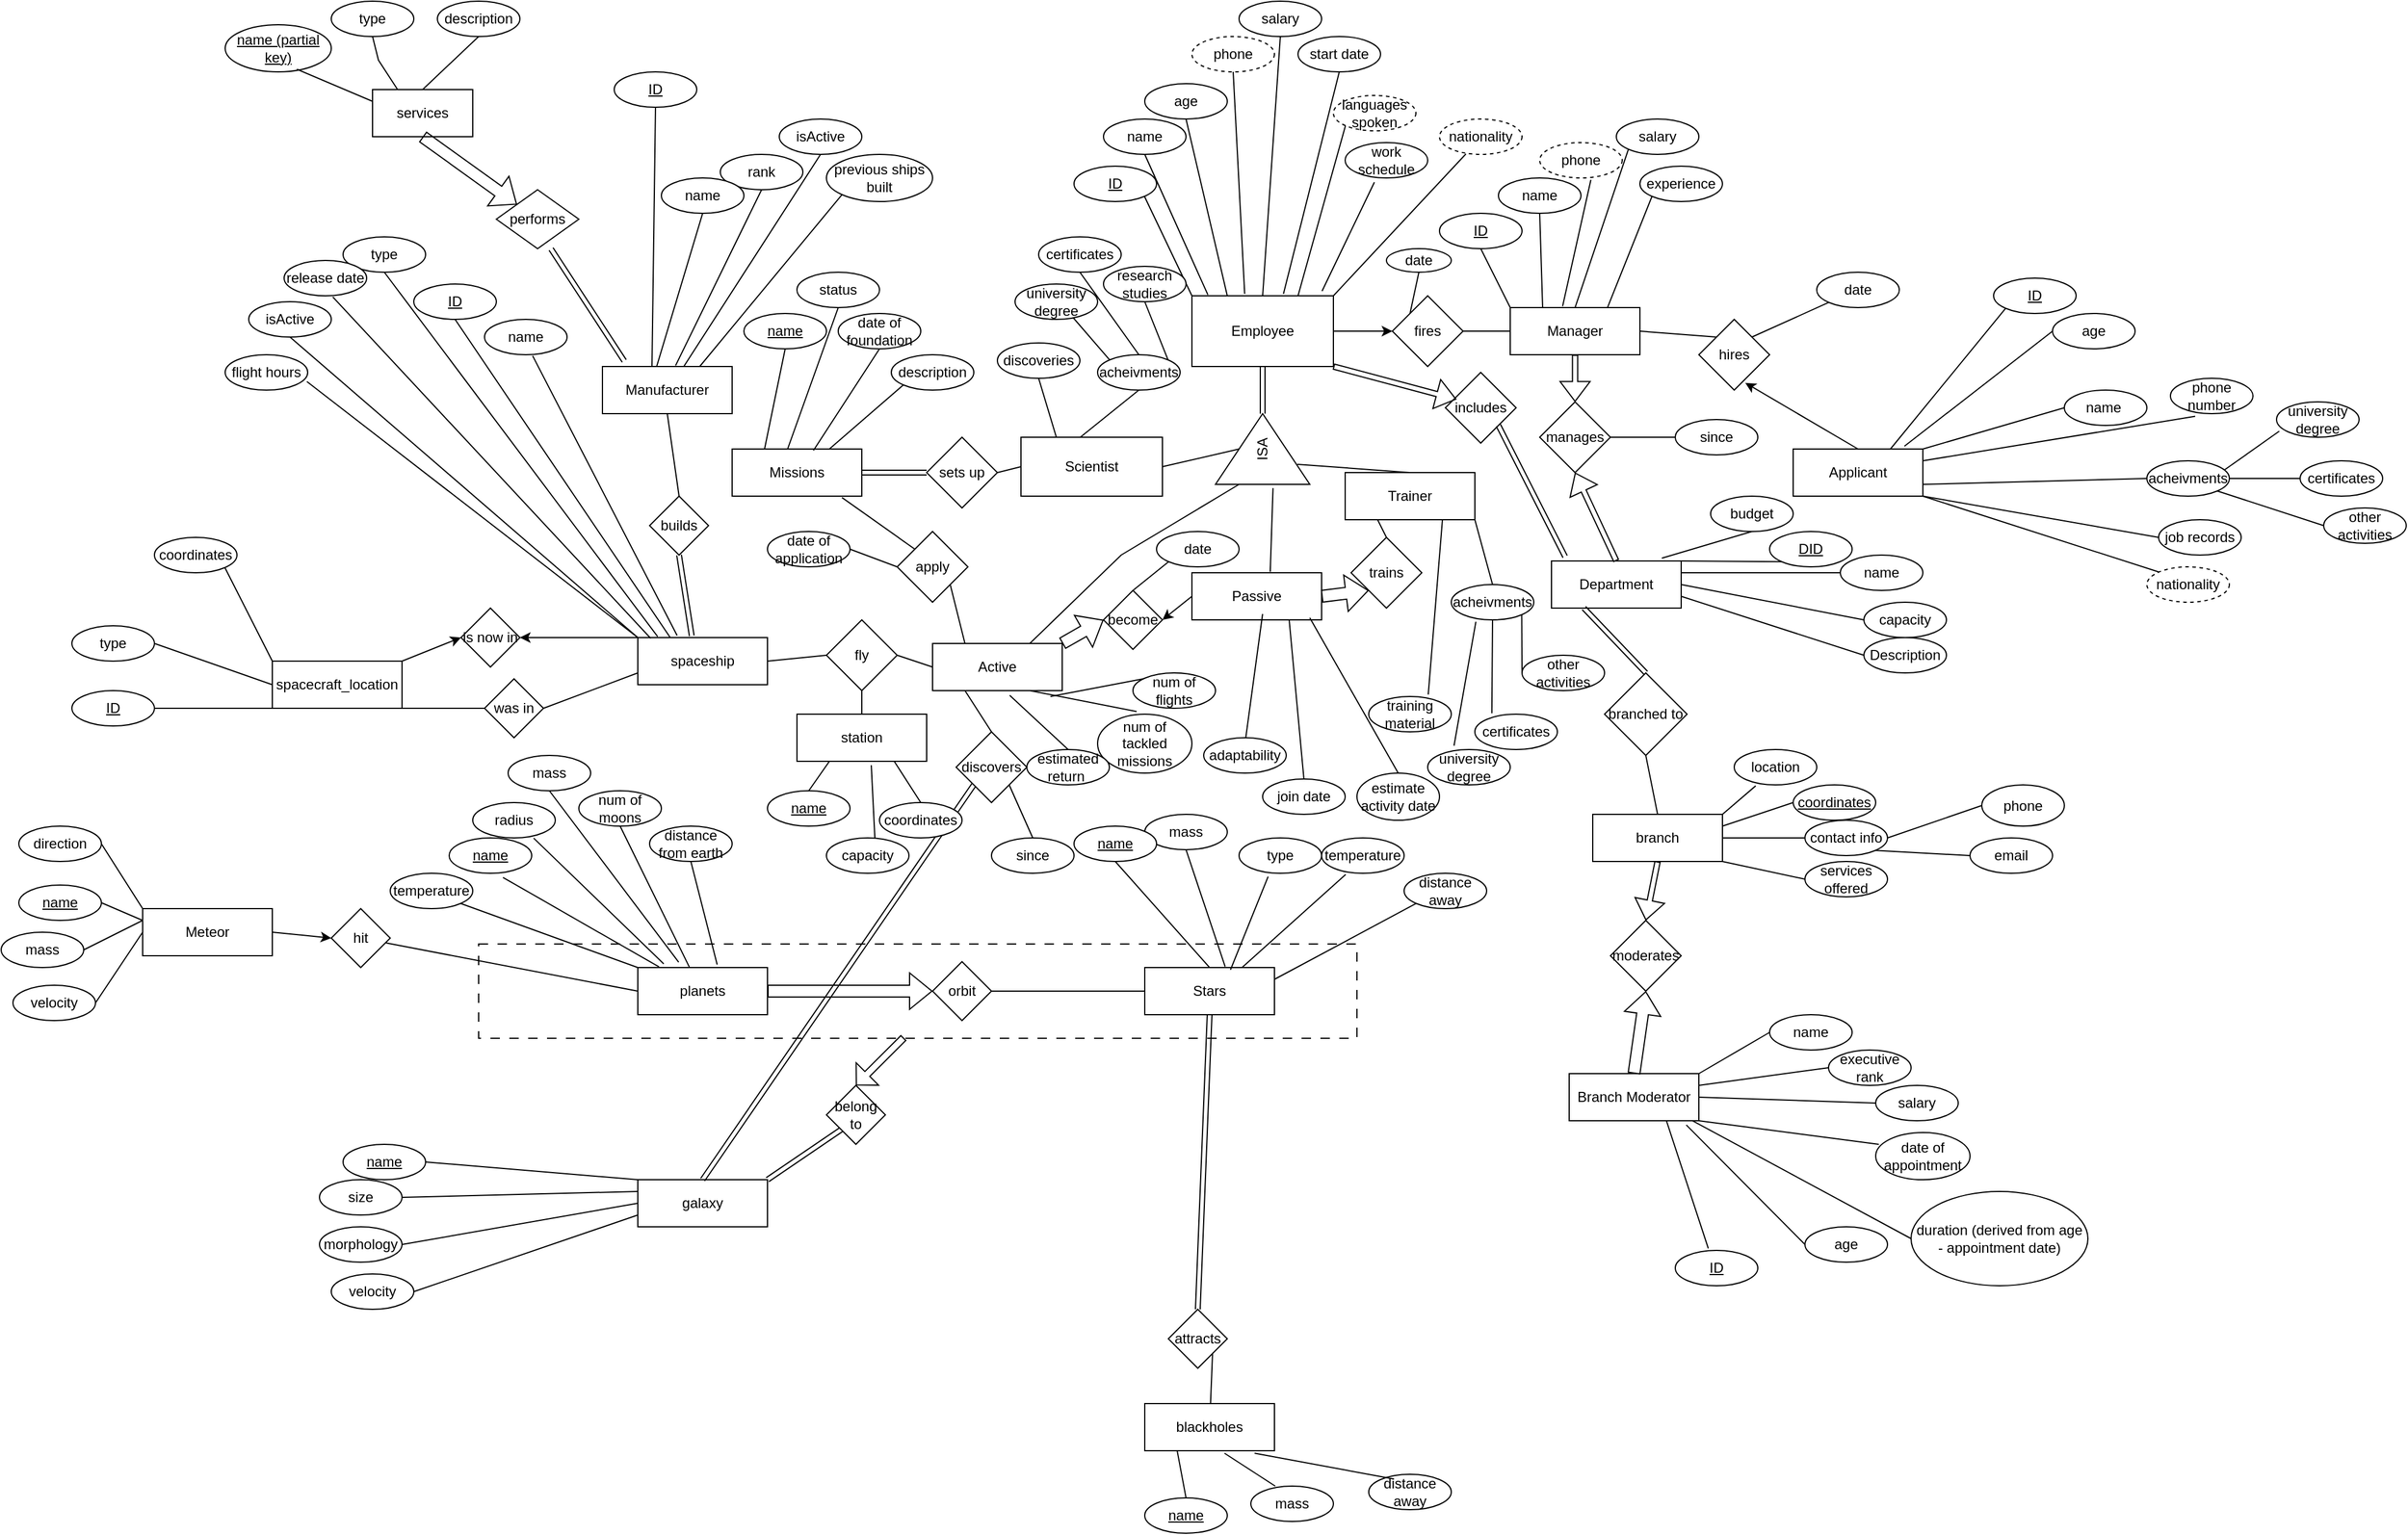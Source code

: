 <mxfile version="21.7.5" type="device">
  <diagram id="R2lEEEUBdFMjLlhIrx00" name="Page-1">
    <mxGraphModel dx="2330" dy="1964" grid="1" gridSize="10" guides="1" tooltips="1" connect="1" arrows="1" fold="1" page="1" pageScale="1" pageWidth="850" pageHeight="1100" math="0" shadow="0" extFonts="Permanent Marker^https://fonts.googleapis.com/css?family=Permanent+Marker">
      <root>
        <mxCell id="0" />
        <mxCell id="1" parent="0" />
        <mxCell id="1rexJfYxTeG325KfZI-P-1" value="Employee" style="rounded=0;whiteSpace=wrap;html=1;" parent="1" vertex="1">
          <mxGeometry x="500" y="20" width="120" height="60" as="geometry" />
        </mxCell>
        <mxCell id="1rexJfYxTeG325KfZI-P-6" value="ISA" style="triangle;whiteSpace=wrap;html=1;rotation=-90;" parent="1" vertex="1">
          <mxGeometry x="530" y="110" width="60" height="80" as="geometry" />
        </mxCell>
        <mxCell id="1rexJfYxTeG325KfZI-P-7" value="" style="endArrow=none;html=1;rounded=0;entryX=0.5;entryY=0;entryDx=0;entryDy=0;exitX=1;exitY=0.5;exitDx=0;exitDy=0;" parent="1" source="1rexJfYxTeG325KfZI-P-8" target="1rexJfYxTeG325KfZI-P-6" edge="1">
          <mxGeometry width="50" height="50" relative="1" as="geometry">
            <mxPoint x="480" y="170" as="sourcePoint" />
            <mxPoint x="450" y="290" as="targetPoint" />
          </mxGeometry>
        </mxCell>
        <mxCell id="1rexJfYxTeG325KfZI-P-8" value="Scientist" style="rounded=0;whiteSpace=wrap;html=1;" parent="1" vertex="1">
          <mxGeometry x="355" y="140" width="120" height="50" as="geometry" />
        </mxCell>
        <mxCell id="1rexJfYxTeG325KfZI-P-9" value="Missions" style="rounded=0;whiteSpace=wrap;html=1;" parent="1" vertex="1">
          <mxGeometry x="110" y="150" width="110" height="40" as="geometry" />
        </mxCell>
        <mxCell id="1rexJfYxTeG325KfZI-P-10" value="Passive" style="rounded=0;whiteSpace=wrap;html=1;" parent="1" vertex="1">
          <mxGeometry x="500" y="255" width="110" height="40" as="geometry" />
        </mxCell>
        <mxCell id="1rexJfYxTeG325KfZI-P-11" value="Active" style="rounded=0;whiteSpace=wrap;html=1;" parent="1" vertex="1">
          <mxGeometry x="280" y="315" width="110" height="40" as="geometry" />
        </mxCell>
        <mxCell id="1rexJfYxTeG325KfZI-P-13" value="Trainer" style="rounded=0;whiteSpace=wrap;html=1;" parent="1" vertex="1">
          <mxGeometry x="630" y="170" width="110" height="40" as="geometry" />
        </mxCell>
        <mxCell id="1rexJfYxTeG325KfZI-P-15" value="" style="endArrow=none;html=1;rounded=0;entryX=0.284;entryY=0.868;entryDx=0;entryDy=0;exitX=0.5;exitY=0;exitDx=0;exitDy=0;entryPerimeter=0;" parent="1" source="1rexJfYxTeG325KfZI-P-13" target="1rexJfYxTeG325KfZI-P-6" edge="1">
          <mxGeometry width="50" height="50" relative="1" as="geometry">
            <mxPoint x="580" y="250" as="sourcePoint" />
            <mxPoint x="560" y="320" as="targetPoint" />
          </mxGeometry>
        </mxCell>
        <mxCell id="1rexJfYxTeG325KfZI-P-16" value="" style="endArrow=none;html=1;rounded=0;entryX=0;entryY=0.25;entryDx=0;entryDy=0;exitX=0.75;exitY=0;exitDx=0;exitDy=0;" parent="1" source="1rexJfYxTeG325KfZI-P-11" target="1rexJfYxTeG325KfZI-P-6" edge="1">
          <mxGeometry width="50" height="50" relative="1" as="geometry">
            <mxPoint x="510" y="260" as="sourcePoint" />
            <mxPoint x="540" y="240" as="targetPoint" />
            <Array as="points">
              <mxPoint x="440" y="240" />
            </Array>
          </mxGeometry>
        </mxCell>
        <mxCell id="1rexJfYxTeG325KfZI-P-19" value="fly" style="rhombus;whiteSpace=wrap;html=1;" parent="1" vertex="1">
          <mxGeometry x="190" y="295" width="60" height="60" as="geometry" />
        </mxCell>
        <mxCell id="1rexJfYxTeG325KfZI-P-20" value="builds" style="rhombus;whiteSpace=wrap;html=1;" parent="1" vertex="1">
          <mxGeometry x="40" y="190" width="50" height="50" as="geometry" />
        </mxCell>
        <mxCell id="1rexJfYxTeG325KfZI-P-21" value="fires" style="rhombus;whiteSpace=wrap;html=1;" parent="1" vertex="1">
          <mxGeometry x="670" y="20" width="60" height="60" as="geometry" />
        </mxCell>
        <mxCell id="1rexJfYxTeG325KfZI-P-22" value="is now in" style="rhombus;whiteSpace=wrap;html=1;" parent="1" vertex="1">
          <mxGeometry x="-120" y="285" width="50" height="50" as="geometry" />
        </mxCell>
        <mxCell id="1rexJfYxTeG325KfZI-P-23" value="sets up" style="rhombus;whiteSpace=wrap;html=1;" parent="1" vertex="1">
          <mxGeometry x="275" y="140" width="60" height="60" as="geometry" />
        </mxCell>
        <mxCell id="1rexJfYxTeG325KfZI-P-24" value="" style="endArrow=none;html=1;rounded=0;entryX=0;entryY=0.5;entryDx=0;entryDy=0;exitX=1;exitY=0.5;exitDx=0;exitDy=0;" parent="1" source="1rexJfYxTeG325KfZI-P-23" target="1rexJfYxTeG325KfZI-P-8" edge="1">
          <mxGeometry width="50" height="50" relative="1" as="geometry">
            <mxPoint x="300" y="170" as="sourcePoint" />
            <mxPoint x="330" y="180" as="targetPoint" />
          </mxGeometry>
        </mxCell>
        <mxCell id="1rexJfYxTeG325KfZI-P-28" value="" style="endArrow=none;html=1;rounded=0;entryX=-0.053;entryY=0.61;entryDx=0;entryDy=0;exitX=0.604;exitY=-0.02;exitDx=0;exitDy=0;exitPerimeter=0;entryPerimeter=0;" parent="1" source="1rexJfYxTeG325KfZI-P-10" target="1rexJfYxTeG325KfZI-P-6" edge="1">
          <mxGeometry width="50" height="50" relative="1" as="geometry">
            <mxPoint x="495" y="390" as="sourcePoint" />
            <mxPoint x="495" y="350" as="targetPoint" />
          </mxGeometry>
        </mxCell>
        <mxCell id="1rexJfYxTeG325KfZI-P-29" value="" style="endArrow=none;html=1;rounded=0;entryX=1;entryY=1;entryDx=0;entryDy=0;exitX=0.25;exitY=0;exitDx=0;exitDy=0;" parent="1" source="1rexJfYxTeG325KfZI-P-11" target="1rexJfYxTeG325KfZI-P-33" edge="1">
          <mxGeometry width="50" height="50" relative="1" as="geometry">
            <mxPoint x="220" y="360" as="sourcePoint" />
            <mxPoint x="270" y="310" as="targetPoint" />
          </mxGeometry>
        </mxCell>
        <mxCell id="1rexJfYxTeG325KfZI-P-30" value="" style="endArrow=none;html=1;rounded=0;entryX=0.847;entryY=1.03;entryDx=0;entryDy=0;entryPerimeter=0;exitX=0;exitY=0;exitDx=0;exitDy=0;" parent="1" source="1rexJfYxTeG325KfZI-P-33" target="1rexJfYxTeG325KfZI-P-9" edge="1">
          <mxGeometry width="50" height="50" relative="1" as="geometry">
            <mxPoint x="145" y="290" as="sourcePoint" />
            <mxPoint x="195" y="240" as="targetPoint" />
          </mxGeometry>
        </mxCell>
        <mxCell id="1rexJfYxTeG325KfZI-P-33" value="apply" style="rhombus;whiteSpace=wrap;html=1;" parent="1" vertex="1">
          <mxGeometry x="250" y="220" width="60" height="60" as="geometry" />
        </mxCell>
        <mxCell id="1rexJfYxTeG325KfZI-P-34" value="trains" style="rhombus;whiteSpace=wrap;html=1;" parent="1" vertex="1">
          <mxGeometry x="635" y="225" width="60" height="60" as="geometry" />
        </mxCell>
        <mxCell id="1rexJfYxTeG325KfZI-P-35" value="" style="endArrow=none;html=1;rounded=0;entryX=0.25;entryY=1;entryDx=0;entryDy=0;exitX=0.5;exitY=0;exitDx=0;exitDy=0;" parent="1" source="1rexJfYxTeG325KfZI-P-34" target="1rexJfYxTeG325KfZI-P-13" edge="1">
          <mxGeometry width="50" height="50" relative="1" as="geometry">
            <mxPoint x="722" y="390" as="sourcePoint" />
            <mxPoint x="690" y="346" as="targetPoint" />
          </mxGeometry>
        </mxCell>
        <mxCell id="1rexJfYxTeG325KfZI-P-37" value="" style="endArrow=none;html=1;rounded=0;entryX=0;entryY=0.5;entryDx=0;entryDy=0;exitX=1;exitY=0.5;exitDx=0;exitDy=0;" parent="1" source="1rexJfYxTeG325KfZI-P-19" target="1rexJfYxTeG325KfZI-P-11" edge="1">
          <mxGeometry width="50" height="50" relative="1" as="geometry">
            <mxPoint x="240" y="340" as="sourcePoint" />
            <mxPoint x="227" y="360" as="targetPoint" />
          </mxGeometry>
        </mxCell>
        <mxCell id="1rexJfYxTeG325KfZI-P-38" value="" style="endArrow=none;html=1;rounded=0;entryX=0;entryY=0.5;entryDx=0;entryDy=0;exitX=1;exitY=0.5;exitDx=0;exitDy=0;" parent="1" source="1rexJfYxTeG325KfZI-P-39" target="1rexJfYxTeG325KfZI-P-19" edge="1">
          <mxGeometry width="50" height="50" relative="1" as="geometry">
            <mxPoint x="150" y="340" as="sourcePoint" />
            <mxPoint x="140" y="320" as="targetPoint" />
          </mxGeometry>
        </mxCell>
        <mxCell id="1rexJfYxTeG325KfZI-P-39" value="spaceship" style="rounded=0;whiteSpace=wrap;html=1;" parent="1" vertex="1">
          <mxGeometry x="30" y="310" width="110" height="40" as="geometry" />
        </mxCell>
        <mxCell id="1rexJfYxTeG325KfZI-P-40" value="spacecraft_location" style="rounded=0;whiteSpace=wrap;html=1;" parent="1" vertex="1">
          <mxGeometry x="-280" y="330" width="110" height="40" as="geometry" />
        </mxCell>
        <mxCell id="1rexJfYxTeG325KfZI-P-43" value="was in" style="rhombus;whiteSpace=wrap;html=1;" parent="1" vertex="1">
          <mxGeometry x="-100" y="345" width="50" height="50" as="geometry" />
        </mxCell>
        <mxCell id="1rexJfYxTeG325KfZI-P-44" value="" style="endArrow=none;html=1;rounded=0;entryX=0;entryY=0.75;entryDx=0;entryDy=0;exitX=1;exitY=0.5;exitDx=0;exitDy=0;" parent="1" source="1rexJfYxTeG325KfZI-P-43" target="1rexJfYxTeG325KfZI-P-39" edge="1">
          <mxGeometry width="50" height="50" relative="1" as="geometry">
            <mxPoint x="-20" y="360" as="sourcePoint" />
            <mxPoint x="30" y="390" as="targetPoint" />
          </mxGeometry>
        </mxCell>
        <mxCell id="1rexJfYxTeG325KfZI-P-46" value="" style="endArrow=none;html=1;rounded=0;exitX=1;exitY=1;exitDx=0;exitDy=0;" parent="1" source="1rexJfYxTeG325KfZI-P-40" target="1rexJfYxTeG325KfZI-P-43" edge="1">
          <mxGeometry width="50" height="50" relative="1" as="geometry">
            <mxPoint x="-140" y="419.5" as="sourcePoint" />
            <mxPoint x="-90" y="419.5" as="targetPoint" />
          </mxGeometry>
        </mxCell>
        <mxCell id="1rexJfYxTeG325KfZI-P-47" value="" style="endArrow=none;html=1;rounded=0;entryX=0.5;entryY=1;entryDx=0;entryDy=0;exitX=0.5;exitY=0;exitDx=0;exitDy=0;" parent="1" source="1rexJfYxTeG325KfZI-P-48" target="1rexJfYxTeG325KfZI-P-19" edge="1">
          <mxGeometry width="50" height="50" relative="1" as="geometry">
            <mxPoint x="220" y="410" as="sourcePoint" />
            <mxPoint x="220" y="440" as="targetPoint" />
          </mxGeometry>
        </mxCell>
        <mxCell id="1rexJfYxTeG325KfZI-P-48" value="station" style="rounded=0;whiteSpace=wrap;html=1;" parent="1" vertex="1">
          <mxGeometry x="165" y="375" width="110" height="40" as="geometry" />
        </mxCell>
        <mxCell id="1rexJfYxTeG325KfZI-P-51" value="Manager" style="rounded=0;whiteSpace=wrap;html=1;" parent="1" vertex="1">
          <mxGeometry x="770" y="30" width="110" height="40" as="geometry" />
        </mxCell>
        <mxCell id="1rexJfYxTeG325KfZI-P-52" value="" style="endArrow=none;html=1;rounded=0;exitX=1;exitY=0.5;exitDx=0;exitDy=0;entryX=0;entryY=0.5;entryDx=0;entryDy=0;" parent="1" source="1rexJfYxTeG325KfZI-P-21" target="1rexJfYxTeG325KfZI-P-51" edge="1">
          <mxGeometry width="50" height="50" relative="1" as="geometry">
            <mxPoint x="730" y="49.5" as="sourcePoint" />
            <mxPoint x="780" y="49.5" as="targetPoint" />
          </mxGeometry>
        </mxCell>
        <mxCell id="1rexJfYxTeG325KfZI-P-55" value="manages" style="rhombus;whiteSpace=wrap;html=1;" parent="1" vertex="1">
          <mxGeometry x="795" y="110" width="60" height="60" as="geometry" />
        </mxCell>
        <mxCell id="1rexJfYxTeG325KfZI-P-57" value="Department" style="rounded=0;whiteSpace=wrap;html=1;" parent="1" vertex="1">
          <mxGeometry x="805" y="245" width="110" height="40" as="geometry" />
        </mxCell>
        <mxCell id="1rexJfYxTeG325KfZI-P-58" value="includes" style="rhombus;whiteSpace=wrap;html=1;" parent="1" vertex="1">
          <mxGeometry x="715" y="85" width="60" height="60" as="geometry" />
        </mxCell>
        <mxCell id="1rexJfYxTeG325KfZI-P-62" value="branched to" style="rhombus;whiteSpace=wrap;html=1;" parent="1" vertex="1">
          <mxGeometry x="850" y="340" width="70" height="70" as="geometry" />
        </mxCell>
        <mxCell id="1rexJfYxTeG325KfZI-P-63" value="" style="endArrow=none;html=1;rounded=0;entryX=0.5;entryY=1;entryDx=0;entryDy=0;exitX=0.5;exitY=0;exitDx=0;exitDy=0;" parent="1" source="1rexJfYxTeG325KfZI-P-64" target="1rexJfYxTeG325KfZI-P-62" edge="1">
          <mxGeometry width="50" height="50" relative="1" as="geometry">
            <mxPoint x="780" y="430" as="sourcePoint" />
            <mxPoint x="775" y="415" as="targetPoint" />
          </mxGeometry>
        </mxCell>
        <mxCell id="1rexJfYxTeG325KfZI-P-64" value="branch" style="rounded=0;whiteSpace=wrap;html=1;" parent="1" vertex="1">
          <mxGeometry x="840" y="460" width="110" height="40" as="geometry" />
        </mxCell>
        <mxCell id="1rexJfYxTeG325KfZI-P-66" value="Branch Moderator" style="rounded=0;whiteSpace=wrap;html=1;" parent="1" vertex="1">
          <mxGeometry x="820" y="680" width="110" height="40" as="geometry" />
        </mxCell>
        <mxCell id="1rexJfYxTeG325KfZI-P-67" value="moderates" style="rhombus;whiteSpace=wrap;html=1;" parent="1" vertex="1">
          <mxGeometry x="855" y="550" width="60" height="60" as="geometry" />
        </mxCell>
        <mxCell id="1rexJfYxTeG325KfZI-P-70" value="hires" style="rhombus;whiteSpace=wrap;html=1;" parent="1" vertex="1">
          <mxGeometry x="930" y="40" width="60" height="60" as="geometry" />
        </mxCell>
        <mxCell id="1rexJfYxTeG325KfZI-P-71" value="" style="endArrow=none;html=1;rounded=0;exitX=1;exitY=0.5;exitDx=0;exitDy=0;entryX=0;entryY=0;entryDx=0;entryDy=0;" parent="1" source="1rexJfYxTeG325KfZI-P-51" target="1rexJfYxTeG325KfZI-P-70" edge="1">
          <mxGeometry width="50" height="50" relative="1" as="geometry">
            <mxPoint x="950" y="49.5" as="sourcePoint" />
            <mxPoint x="990" y="49.5" as="targetPoint" />
          </mxGeometry>
        </mxCell>
        <mxCell id="1rexJfYxTeG325KfZI-P-73" value="Applicant" style="rounded=0;whiteSpace=wrap;html=1;" parent="1" vertex="1">
          <mxGeometry x="1010" y="150" width="110" height="40" as="geometry" />
        </mxCell>
        <mxCell id="1rexJfYxTeG325KfZI-P-75" value="Manufacturer" style="rounded=0;whiteSpace=wrap;html=1;" parent="1" vertex="1">
          <mxGeometry y="80" width="110" height="40" as="geometry" />
        </mxCell>
        <mxCell id="1rexJfYxTeG325KfZI-P-76" value="" style="endArrow=none;html=1;rounded=0;exitX=0.5;exitY=1;exitDx=0;exitDy=0;entryX=0.5;entryY=0;entryDx=0;entryDy=0;" parent="1" source="1rexJfYxTeG325KfZI-P-75" target="1rexJfYxTeG325KfZI-P-20" edge="1">
          <mxGeometry width="50" height="50" relative="1" as="geometry">
            <mxPoint x="40" y="165" as="sourcePoint" />
            <mxPoint x="60" y="190" as="targetPoint" />
          </mxGeometry>
        </mxCell>
        <mxCell id="1rexJfYxTeG325KfZI-P-78" value="" style="endArrow=none;html=1;rounded=0;entryX=0.25;entryY=1;entryDx=0;entryDy=0;exitX=0.5;exitY=0;exitDx=0;exitDy=0;" parent="1" source="1rexJfYxTeG325KfZI-P-79" target="1rexJfYxTeG325KfZI-P-11" edge="1">
          <mxGeometry width="50" height="50" relative="1" as="geometry">
            <mxPoint x="353" y="450" as="sourcePoint" />
            <mxPoint x="390" y="390" as="targetPoint" />
          </mxGeometry>
        </mxCell>
        <mxCell id="1rexJfYxTeG325KfZI-P-79" value="discovers" style="rhombus;whiteSpace=wrap;html=1;" parent="1" vertex="1">
          <mxGeometry x="300" y="390" width="60" height="60" as="geometry" />
        </mxCell>
        <mxCell id="1rexJfYxTeG325KfZI-P-90" value="" style="rounded=0;whiteSpace=wrap;html=1;dashed=1;dashPattern=8 8;" parent="1" vertex="1">
          <mxGeometry x="-105" y="570" width="745" height="80" as="geometry" />
        </mxCell>
        <mxCell id="1rexJfYxTeG325KfZI-P-92" value="Stars" style="rounded=0;whiteSpace=wrap;html=1;" parent="1" vertex="1">
          <mxGeometry x="460" y="590" width="110" height="40" as="geometry" />
        </mxCell>
        <mxCell id="1rexJfYxTeG325KfZI-P-93" value="orbit" style="rhombus;whiteSpace=wrap;html=1;" parent="1" vertex="1">
          <mxGeometry x="280" y="585" width="50" height="50" as="geometry" />
        </mxCell>
        <mxCell id="1rexJfYxTeG325KfZI-P-96" value="planets" style="rounded=0;whiteSpace=wrap;html=1;" parent="1" vertex="1">
          <mxGeometry x="30" y="590" width="110" height="40" as="geometry" />
        </mxCell>
        <mxCell id="1rexJfYxTeG325KfZI-P-102" value="galaxy" style="rounded=0;whiteSpace=wrap;html=1;" parent="1" vertex="1">
          <mxGeometry x="30" y="770" width="110" height="40" as="geometry" />
        </mxCell>
        <mxCell id="1rexJfYxTeG325KfZI-P-103" value="blackholes" style="rounded=0;whiteSpace=wrap;html=1;" parent="1" vertex="1">
          <mxGeometry x="460" y="960" width="110" height="40" as="geometry" />
        </mxCell>
        <mxCell id="1rexJfYxTeG325KfZI-P-104" value="belong to" style="rhombus;whiteSpace=wrap;html=1;" parent="1" vertex="1">
          <mxGeometry x="190" y="690" width="50" height="50" as="geometry" />
        </mxCell>
        <mxCell id="1rexJfYxTeG325KfZI-P-105" value="attracts" style="rhombus;whiteSpace=wrap;html=1;" parent="1" vertex="1">
          <mxGeometry x="480" y="880" width="50" height="50" as="geometry" />
        </mxCell>
        <mxCell id="1rexJfYxTeG325KfZI-P-107" value="" style="endArrow=none;html=1;rounded=0;entryX=1;entryY=1;entryDx=0;entryDy=0;" parent="1" source="1rexJfYxTeG325KfZI-P-103" target="1rexJfYxTeG325KfZI-P-105" edge="1">
          <mxGeometry width="50" height="50" relative="1" as="geometry">
            <mxPoint x="350" y="782" as="sourcePoint" />
            <mxPoint x="390" y="740" as="targetPoint" />
          </mxGeometry>
        </mxCell>
        <mxCell id="1rexJfYxTeG325KfZI-P-109" value="Meteor" style="rounded=0;whiteSpace=wrap;html=1;" parent="1" vertex="1">
          <mxGeometry x="-390" y="540" width="110" height="40" as="geometry" />
        </mxCell>
        <mxCell id="1rexJfYxTeG325KfZI-P-110" value="" style="endArrow=none;html=1;rounded=0;entryX=0;entryY=0.5;entryDx=0;entryDy=0;" parent="1" source="1rexJfYxTeG325KfZI-P-111" target="1rexJfYxTeG325KfZI-P-96" edge="1">
          <mxGeometry width="50" height="50" relative="1" as="geometry">
            <mxPoint x="120" y="663" as="sourcePoint" />
            <mxPoint x="130" y="610" as="targetPoint" />
          </mxGeometry>
        </mxCell>
        <mxCell id="1rexJfYxTeG325KfZI-P-111" value="hit" style="rhombus;whiteSpace=wrap;html=1;" parent="1" vertex="1">
          <mxGeometry x="-230" y="540" width="50" height="50" as="geometry" />
        </mxCell>
        <mxCell id="1rexJfYxTeG325KfZI-P-114" value="" style="endArrow=classic;html=1;rounded=0;entryX=0;entryY=0.5;entryDx=0;entryDy=0;exitX=1;exitY=0.5;exitDx=0;exitDy=0;" parent="1" source="1rexJfYxTeG325KfZI-P-1" target="1rexJfYxTeG325KfZI-P-21" edge="1">
          <mxGeometry width="50" height="50" relative="1" as="geometry">
            <mxPoint x="390" y="110" as="sourcePoint" />
            <mxPoint x="440" y="60" as="targetPoint" />
          </mxGeometry>
        </mxCell>
        <mxCell id="1rexJfYxTeG325KfZI-P-116" value="" style="shape=flexArrow;endArrow=classic;html=1;rounded=0;entryX=0.156;entryY=0.38;entryDx=0;entryDy=0;entryPerimeter=0;exitX=1;exitY=1;exitDx=0;exitDy=0;width=4.444;endSize=5.244;" parent="1" source="1rexJfYxTeG325KfZI-P-1" target="1rexJfYxTeG325KfZI-P-58" edge="1">
          <mxGeometry width="50" height="50" relative="1" as="geometry">
            <mxPoint x="600" y="135" as="sourcePoint" />
            <mxPoint x="650" y="85" as="targetPoint" />
          </mxGeometry>
        </mxCell>
        <mxCell id="1rexJfYxTeG325KfZI-P-119" value="" style="shape=link;html=1;rounded=0;entryX=0.105;entryY=-0.092;entryDx=0;entryDy=0;entryPerimeter=0;exitX=1;exitY=1;exitDx=0;exitDy=0;" parent="1" source="1rexJfYxTeG325KfZI-P-58" target="1rexJfYxTeG325KfZI-P-57" edge="1">
          <mxGeometry width="100" relative="1" as="geometry">
            <mxPoint x="650" y="199" as="sourcePoint" />
            <mxPoint x="750" y="198.89" as="targetPoint" />
          </mxGeometry>
        </mxCell>
        <mxCell id="1rexJfYxTeG325KfZI-P-122" value="" style="endArrow=classic;html=1;rounded=0;entryX=0.656;entryY=0.898;entryDx=0;entryDy=0;entryPerimeter=0;exitX=0.5;exitY=0;exitDx=0;exitDy=0;" parent="1" source="1rexJfYxTeG325KfZI-P-73" target="1rexJfYxTeG325KfZI-P-70" edge="1">
          <mxGeometry width="50" height="50" relative="1" as="geometry">
            <mxPoint x="950" y="170" as="sourcePoint" />
            <mxPoint x="1000" y="120" as="targetPoint" />
          </mxGeometry>
        </mxCell>
        <mxCell id="1rexJfYxTeG325KfZI-P-123" value="" style="shape=link;html=1;rounded=0;exitX=0.25;exitY=1;exitDx=0;exitDy=0;entryX=0.5;entryY=0;entryDx=0;entryDy=0;" parent="1" source="1rexJfYxTeG325KfZI-P-57" target="1rexJfYxTeG325KfZI-P-62" edge="1">
          <mxGeometry width="100" relative="1" as="geometry">
            <mxPoint x="880" y="320" as="sourcePoint" />
            <mxPoint x="980" y="320" as="targetPoint" />
          </mxGeometry>
        </mxCell>
        <mxCell id="1rexJfYxTeG325KfZI-P-124" value="" style="shape=flexArrow;endArrow=classic;html=1;rounded=0;entryX=0.5;entryY=0;entryDx=0;entryDy=0;exitX=0.5;exitY=1;exitDx=0;exitDy=0;width=4.444;endSize=5.244;" parent="1" source="1rexJfYxTeG325KfZI-P-64" target="1rexJfYxTeG325KfZI-P-67" edge="1">
          <mxGeometry width="50" height="50" relative="1" as="geometry">
            <mxPoint x="955.5" y="497" as="sourcePoint" />
            <mxPoint x="1014.5" y="550" as="targetPoint" />
          </mxGeometry>
        </mxCell>
        <mxCell id="1rexJfYxTeG325KfZI-P-125" value="" style="shape=flexArrow;endArrow=classic;html=1;rounded=0;entryX=0.5;entryY=1;entryDx=0;entryDy=0;exitX=0.5;exitY=0;exitDx=0;exitDy=0;" parent="1" source="1rexJfYxTeG325KfZI-P-66" target="1rexJfYxTeG325KfZI-P-67" edge="1">
          <mxGeometry width="50" height="50" relative="1" as="geometry">
            <mxPoint x="695" y="650" as="sourcePoint" />
            <mxPoint x="745" y="600" as="targetPoint" />
          </mxGeometry>
        </mxCell>
        <mxCell id="1rexJfYxTeG325KfZI-P-126" value="" style="shape=flexArrow;endArrow=classic;html=1;rounded=0;entryX=0.5;entryY=1;entryDx=0;entryDy=0;exitX=0.5;exitY=0;exitDx=0;exitDy=0;width=4.444;endSize=5.244;" parent="1" source="1rexJfYxTeG325KfZI-P-57" target="1rexJfYxTeG325KfZI-P-55" edge="1">
          <mxGeometry width="50" height="50" relative="1" as="geometry">
            <mxPoint x="880" y="170" as="sourcePoint" />
            <mxPoint x="905" y="220" as="targetPoint" />
          </mxGeometry>
        </mxCell>
        <mxCell id="1rexJfYxTeG325KfZI-P-127" value="" style="shape=flexArrow;endArrow=classic;html=1;rounded=0;entryX=0.5;entryY=0;entryDx=0;entryDy=0;exitX=0.5;exitY=1;exitDx=0;exitDy=0;width=4.444;endSize=5.244;" parent="1" source="1rexJfYxTeG325KfZI-P-51" target="1rexJfYxTeG325KfZI-P-55" edge="1">
          <mxGeometry width="50" height="50" relative="1" as="geometry">
            <mxPoint x="870" y="160" as="sourcePoint" />
            <mxPoint x="870" y="110" as="targetPoint" />
          </mxGeometry>
        </mxCell>
        <mxCell id="1rexJfYxTeG325KfZI-P-128" value="" style="shape=flexArrow;endArrow=classic;html=1;rounded=0;entryX=0;entryY=1;entryDx=0;entryDy=0;exitX=1;exitY=0.5;exitDx=0;exitDy=0;" parent="1" source="1rexJfYxTeG325KfZI-P-10" target="1rexJfYxTeG325KfZI-P-34" edge="1">
          <mxGeometry width="50" height="50" relative="1" as="geometry">
            <mxPoint x="540" y="460" as="sourcePoint" />
            <mxPoint x="590" y="410" as="targetPoint" />
          </mxGeometry>
        </mxCell>
        <mxCell id="1rexJfYxTeG325KfZI-P-129" value="" style="shape=link;html=1;rounded=0;exitX=1;exitY=0.5;exitDx=0;exitDy=0;entryX=0;entryY=0.5;entryDx=0;entryDy=0;" parent="1" source="1rexJfYxTeG325KfZI-P-9" target="1rexJfYxTeG325KfZI-P-23" edge="1">
          <mxGeometry width="100" relative="1" as="geometry">
            <mxPoint x="350" y="80" as="sourcePoint" />
            <mxPoint x="450" y="80" as="targetPoint" />
          </mxGeometry>
        </mxCell>
        <mxCell id="1rexJfYxTeG325KfZI-P-132" value="" style="shape=link;html=1;rounded=0;entryX=0;entryY=1;entryDx=0;entryDy=0;exitX=0.5;exitY=0;exitDx=0;exitDy=0;" parent="1" source="1rexJfYxTeG325KfZI-P-102" target="1rexJfYxTeG325KfZI-P-79" edge="1">
          <mxGeometry width="100" relative="1" as="geometry">
            <mxPoint x="284.04" y="548.8" as="sourcePoint" />
            <mxPoint x="320" y="530" as="targetPoint" />
          </mxGeometry>
        </mxCell>
        <mxCell id="1rexJfYxTeG325KfZI-P-133" value="" style="shape=link;html=1;rounded=0;exitX=0.5;exitY=1;exitDx=0;exitDy=0;entryX=0.416;entryY=-0.036;entryDx=0;entryDy=0;entryPerimeter=0;" parent="1" source="1rexJfYxTeG325KfZI-P-20" target="1rexJfYxTeG325KfZI-P-39" edge="1">
          <mxGeometry width="100" relative="1" as="geometry">
            <mxPoint x="100" y="278.89" as="sourcePoint" />
            <mxPoint x="200" y="278.89" as="targetPoint" />
          </mxGeometry>
        </mxCell>
        <mxCell id="1rexJfYxTeG325KfZI-P-136" value="" style="shape=flexArrow;endArrow=classic;html=1;rounded=0;entryX=0.5;entryY=0;entryDx=0;entryDy=0;exitX=0.484;exitY=0.993;exitDx=0;exitDy=0;exitPerimeter=0;width=5.882;endSize=4.071;" parent="1" source="1rexJfYxTeG325KfZI-P-90" target="1rexJfYxTeG325KfZI-P-104" edge="1">
          <mxGeometry width="50" height="50" relative="1" as="geometry">
            <mxPoint x="249.995" y="650" as="sourcePoint" />
            <mxPoint x="200.37" y="697.94" as="targetPoint" />
          </mxGeometry>
        </mxCell>
        <mxCell id="1rexJfYxTeG325KfZI-P-138" value="" style="endArrow=classic;html=1;rounded=0;entryX=1;entryY=0.5;entryDx=0;entryDy=0;exitX=0;exitY=0;exitDx=0;exitDy=0;" parent="1" source="1rexJfYxTeG325KfZI-P-39" target="1rexJfYxTeG325KfZI-P-22" edge="1">
          <mxGeometry width="50" height="50" relative="1" as="geometry">
            <mxPoint y="300" as="sourcePoint" />
            <mxPoint x="50" y="300" as="targetPoint" />
          </mxGeometry>
        </mxCell>
        <mxCell id="1rexJfYxTeG325KfZI-P-139" value="" style="endArrow=classic;html=1;rounded=0;entryX=0;entryY=0.5;entryDx=0;entryDy=0;exitX=1;exitY=0;exitDx=0;exitDy=0;" parent="1" source="1rexJfYxTeG325KfZI-P-40" target="1rexJfYxTeG325KfZI-P-22" edge="1">
          <mxGeometry width="50" height="50" relative="1" as="geometry">
            <mxPoint x="-100" y="280" as="sourcePoint" />
            <mxPoint x="-150" y="265" as="targetPoint" />
          </mxGeometry>
        </mxCell>
        <mxCell id="1rexJfYxTeG325KfZI-P-141" value="" style="endArrow=classic;html=1;rounded=0;entryX=0;entryY=0.5;entryDx=0;entryDy=0;exitX=1;exitY=0.5;exitDx=0;exitDy=0;" parent="1" source="1rexJfYxTeG325KfZI-P-109" target="1rexJfYxTeG325KfZI-P-111" edge="1">
          <mxGeometry width="50" height="50" relative="1" as="geometry">
            <mxPoint x="30" y="620" as="sourcePoint" />
            <mxPoint x="85" y="620" as="targetPoint" />
          </mxGeometry>
        </mxCell>
        <mxCell id="q4M30ukwCYL39gT3UEou-1" value="" style="endArrow=none;html=1;rounded=0;exitX=0;exitY=0;exitDx=0;exitDy=0;entryX=1;entryY=1;entryDx=0;entryDy=0;" parent="1" source="1rexJfYxTeG325KfZI-P-1" target="q4M30ukwCYL39gT3UEou-2" edge="1">
          <mxGeometry width="50" height="50" relative="1" as="geometry">
            <mxPoint x="490" y="10" as="sourcePoint" />
            <mxPoint x="470" y="-30" as="targetPoint" />
          </mxGeometry>
        </mxCell>
        <mxCell id="q4M30ukwCYL39gT3UEou-2" value="ID" style="ellipse;whiteSpace=wrap;html=1;fontStyle=4" parent="1" vertex="1">
          <mxGeometry x="400" y="-90" width="70" height="30" as="geometry" />
        </mxCell>
        <mxCell id="q4M30ukwCYL39gT3UEou-3" value="name" style="ellipse;whiteSpace=wrap;html=1;" parent="1" vertex="1">
          <mxGeometry x="425" y="-130" width="70" height="30" as="geometry" />
        </mxCell>
        <mxCell id="q4M30ukwCYL39gT3UEou-4" value="age" style="ellipse;whiteSpace=wrap;html=1;" parent="1" vertex="1">
          <mxGeometry x="460" y="-160" width="70" height="30" as="geometry" />
        </mxCell>
        <mxCell id="q4M30ukwCYL39gT3UEou-5" value="work schedule" style="ellipse;whiteSpace=wrap;html=1;" parent="1" vertex="1">
          <mxGeometry x="630" y="-110" width="70" height="30" as="geometry" />
        </mxCell>
        <mxCell id="q4M30ukwCYL39gT3UEou-6" value="" style="endArrow=none;html=1;rounded=0;exitX=0.373;exitY=-0.027;exitDx=0;exitDy=0;exitPerimeter=0;entryX=0.5;entryY=1;entryDx=0;entryDy=0;" parent="1" source="1rexJfYxTeG325KfZI-P-1" target="q4M30ukwCYL39gT3UEou-13" edge="1">
          <mxGeometry width="50" height="50" relative="1" as="geometry">
            <mxPoint x="600" y="-20" as="sourcePoint" />
            <mxPoint x="570" y="-70" as="targetPoint" />
          </mxGeometry>
        </mxCell>
        <mxCell id="q4M30ukwCYL39gT3UEou-7" value="" style="endArrow=none;html=1;rounded=0;exitX=0.25;exitY=0;exitDx=0;exitDy=0;entryX=0.5;entryY=1;entryDx=0;entryDy=0;" parent="1" source="1rexJfYxTeG325KfZI-P-1" target="q4M30ukwCYL39gT3UEou-4" edge="1">
          <mxGeometry width="50" height="50" relative="1" as="geometry">
            <mxPoint x="560" as="sourcePoint" />
            <mxPoint x="530" y="-50" as="targetPoint" />
          </mxGeometry>
        </mxCell>
        <mxCell id="q4M30ukwCYL39gT3UEou-8" value="" style="endArrow=none;html=1;rounded=0;exitX=0.75;exitY=0;exitDx=0;exitDy=0;entryX=0;entryY=1;entryDx=0;entryDy=0;" parent="1" source="1rexJfYxTeG325KfZI-P-1" target="q4M30ukwCYL39gT3UEou-11" edge="1">
          <mxGeometry width="50" height="50" relative="1" as="geometry">
            <mxPoint x="640" y="-40" as="sourcePoint" />
            <mxPoint x="640" y="-90" as="targetPoint" />
          </mxGeometry>
        </mxCell>
        <mxCell id="q4M30ukwCYL39gT3UEou-9" value="" style="endArrow=none;html=1;rounded=0;exitX=0.32;exitY=0.987;exitDx=0;exitDy=0;entryX=1;entryY=0;entryDx=0;entryDy=0;exitPerimeter=0;" parent="1" source="q4M30ukwCYL39gT3UEou-17" target="1rexJfYxTeG325KfZI-P-1" edge="1">
          <mxGeometry width="50" height="50" relative="1" as="geometry">
            <mxPoint x="690" y="-10" as="sourcePoint" />
            <mxPoint x="660" y="-60" as="targetPoint" />
          </mxGeometry>
        </mxCell>
        <mxCell id="q4M30ukwCYL39gT3UEou-10" value="" style="endArrow=none;html=1;rounded=0;exitX=0.113;exitY=-0.013;exitDx=0;exitDy=0;entryX=0.5;entryY=1;entryDx=0;entryDy=0;exitPerimeter=0;" parent="1" source="1rexJfYxTeG325KfZI-P-1" target="q4M30ukwCYL39gT3UEou-3" edge="1">
          <mxGeometry width="50" height="50" relative="1" as="geometry">
            <mxPoint x="630" y="-20" as="sourcePoint" />
            <mxPoint x="600" y="-70" as="targetPoint" />
          </mxGeometry>
        </mxCell>
        <mxCell id="q4M30ukwCYL39gT3UEou-11" value="languages spoken" style="ellipse;whiteSpace=wrap;html=1;dashed=1;" parent="1" vertex="1">
          <mxGeometry x="620" y="-150" width="70" height="30" as="geometry" />
        </mxCell>
        <mxCell id="q4M30ukwCYL39gT3UEou-12" value="salary" style="ellipse;whiteSpace=wrap;html=1;" parent="1" vertex="1">
          <mxGeometry x="540" y="-230" width="70" height="30" as="geometry" />
        </mxCell>
        <mxCell id="q4M30ukwCYL39gT3UEou-13" value="phone" style="ellipse;whiteSpace=wrap;html=1;dashed=1;" parent="1" vertex="1">
          <mxGeometry x="500" y="-200" width="70" height="30" as="geometry" />
        </mxCell>
        <mxCell id="q4M30ukwCYL39gT3UEou-14" value="" style="endArrow=none;html=1;rounded=0;exitX=0.92;exitY=-0.067;exitDx=0;exitDy=0;entryX=0.354;entryY=1.12;entryDx=0;entryDy=0;entryPerimeter=0;exitPerimeter=0;" parent="1" source="1rexJfYxTeG325KfZI-P-1" target="q4M30ukwCYL39gT3UEou-5" edge="1">
          <mxGeometry width="50" height="50" relative="1" as="geometry">
            <mxPoint x="660" y="-10" as="sourcePoint" />
            <mxPoint x="680" y="-100" as="targetPoint" />
          </mxGeometry>
        </mxCell>
        <mxCell id="q4M30ukwCYL39gT3UEou-15" value="" style="endArrow=none;html=1;rounded=0;exitX=0.5;exitY=0;exitDx=0;exitDy=0;entryX=0.5;entryY=1;entryDx=0;entryDy=0;" parent="1" source="1rexJfYxTeG325KfZI-P-1" target="q4M30ukwCYL39gT3UEou-12" edge="1">
          <mxGeometry width="50" height="50" relative="1" as="geometry">
            <mxPoint x="715" y="-60" as="sourcePoint" />
            <mxPoint x="685" y="-110" as="targetPoint" />
          </mxGeometry>
        </mxCell>
        <mxCell id="q4M30ukwCYL39gT3UEou-17" value="nationality" style="ellipse;whiteSpace=wrap;html=1;dashed=1;" parent="1" vertex="1">
          <mxGeometry x="710" y="-130" width="70" height="30" as="geometry" />
        </mxCell>
        <mxCell id="q4M30ukwCYL39gT3UEou-18" value="start date" style="ellipse;whiteSpace=wrap;html=1;" parent="1" vertex="1">
          <mxGeometry x="590" y="-200" width="70" height="30" as="geometry" />
        </mxCell>
        <mxCell id="q4M30ukwCYL39gT3UEou-19" value="" style="endArrow=none;html=1;rounded=0;exitX=0.647;exitY=-0.027;exitDx=0;exitDy=0;entryX=0.5;entryY=1;entryDx=0;entryDy=0;exitPerimeter=0;" parent="1" source="1rexJfYxTeG325KfZI-P-1" target="q4M30ukwCYL39gT3UEou-18" edge="1">
          <mxGeometry width="50" height="50" relative="1" as="geometry">
            <mxPoint x="600" y="30" as="sourcePoint" />
            <mxPoint x="630" y="-114" as="targetPoint" />
          </mxGeometry>
        </mxCell>
        <mxCell id="q4M30ukwCYL39gT3UEou-21" value="ID" style="ellipse;whiteSpace=wrap;html=1;fontStyle=4" parent="1" vertex="1">
          <mxGeometry x="710" y="-50" width="70" height="30" as="geometry" />
        </mxCell>
        <mxCell id="q4M30ukwCYL39gT3UEou-22" value="" style="endArrow=none;html=1;rounded=0;exitX=0;exitY=0;exitDx=0;exitDy=0;entryX=0.5;entryY=1;entryDx=0;entryDy=0;" parent="1" source="1rexJfYxTeG325KfZI-P-51" target="q4M30ukwCYL39gT3UEou-21" edge="1">
          <mxGeometry width="50" height="50" relative="1" as="geometry">
            <mxPoint x="830" y="30" as="sourcePoint" />
            <mxPoint x="780" y="-4" as="targetPoint" />
          </mxGeometry>
        </mxCell>
        <mxCell id="q4M30ukwCYL39gT3UEou-24" value="name" style="ellipse;whiteSpace=wrap;html=1;" parent="1" vertex="1">
          <mxGeometry x="760" y="-80" width="70" height="30" as="geometry" />
        </mxCell>
        <mxCell id="q4M30ukwCYL39gT3UEou-25" value="" style="endArrow=none;html=1;rounded=0;exitX=0.25;exitY=0;exitDx=0;exitDy=0;entryX=0.5;entryY=1;entryDx=0;entryDy=0;" parent="1" source="1rexJfYxTeG325KfZI-P-51" target="q4M30ukwCYL39gT3UEou-24" edge="1">
          <mxGeometry width="50" height="50" relative="1" as="geometry">
            <mxPoint x="914" y="49" as="sourcePoint" />
            <mxPoint x="850" y="-20" as="targetPoint" />
          </mxGeometry>
        </mxCell>
        <mxCell id="q4M30ukwCYL39gT3UEou-26" value="phone" style="ellipse;whiteSpace=wrap;html=1;dashed=1;" parent="1" vertex="1">
          <mxGeometry x="795" y="-110" width="70" height="30" as="geometry" />
        </mxCell>
        <mxCell id="q4M30ukwCYL39gT3UEou-27" value="" style="endArrow=none;html=1;rounded=0;exitX=0.404;exitY=-0.03;exitDx=0;exitDy=0;exitPerimeter=0;entryX=0.62;entryY=1.053;entryDx=0;entryDy=0;entryPerimeter=0;" parent="1" source="1rexJfYxTeG325KfZI-P-51" target="q4M30ukwCYL39gT3UEou-26" edge="1">
          <mxGeometry width="50" height="50" relative="1" as="geometry">
            <mxPoint x="905" y="49" as="sourcePoint" />
            <mxPoint x="880" y="-99" as="targetPoint" />
          </mxGeometry>
        </mxCell>
        <mxCell id="q4M30ukwCYL39gT3UEou-28" value="salary" style="ellipse;whiteSpace=wrap;html=1;" parent="1" vertex="1">
          <mxGeometry x="860" y="-130" width="70" height="30" as="geometry" />
        </mxCell>
        <mxCell id="q4M30ukwCYL39gT3UEou-29" value="" style="endArrow=none;html=1;rounded=0;exitX=0.5;exitY=0;exitDx=0;exitDy=0;entryX=0;entryY=1;entryDx=0;entryDy=0;" parent="1" source="1rexJfYxTeG325KfZI-P-51" target="q4M30ukwCYL39gT3UEou-28" edge="1">
          <mxGeometry width="50" height="50" relative="1" as="geometry">
            <mxPoint x="915" y="90" as="sourcePoint" />
            <mxPoint x="910" y="-90" as="targetPoint" />
          </mxGeometry>
        </mxCell>
        <mxCell id="q4M30ukwCYL39gT3UEou-30" value="experience" style="ellipse;whiteSpace=wrap;html=1;" parent="1" vertex="1">
          <mxGeometry x="880" y="-90" width="70" height="30" as="geometry" />
        </mxCell>
        <mxCell id="q4M30ukwCYL39gT3UEou-31" value="" style="endArrow=none;html=1;rounded=0;exitX=0.75;exitY=0;exitDx=0;exitDy=0;entryX=0;entryY=1;entryDx=0;entryDy=0;" parent="1" source="1rexJfYxTeG325KfZI-P-51" target="q4M30ukwCYL39gT3UEou-30" edge="1">
          <mxGeometry width="50" height="50" relative="1" as="geometry">
            <mxPoint x="850" y="54" as="sourcePoint" />
            <mxPoint x="895" y="-80" as="targetPoint" />
          </mxGeometry>
        </mxCell>
        <mxCell id="q4M30ukwCYL39gT3UEou-32" value="DID" style="ellipse;whiteSpace=wrap;html=1;fontStyle=4" parent="1" vertex="1">
          <mxGeometry x="990" y="220" width="70" height="30" as="geometry" />
        </mxCell>
        <mxCell id="q4M30ukwCYL39gT3UEou-33" value="name" style="ellipse;whiteSpace=wrap;html=1;" parent="1" vertex="1">
          <mxGeometry x="990" y="630" width="70" height="30" as="geometry" />
        </mxCell>
        <mxCell id="q4M30ukwCYL39gT3UEou-34" value="contact info" style="ellipse;whiteSpace=wrap;html=1;" parent="1" vertex="1">
          <mxGeometry x="1020" y="465" width="70" height="30" as="geometry" />
        </mxCell>
        <mxCell id="q4M30ukwCYL39gT3UEou-35" value="budget" style="ellipse;whiteSpace=wrap;html=1;" parent="1" vertex="1">
          <mxGeometry x="940" y="190" width="70" height="30" as="geometry" />
        </mxCell>
        <mxCell id="q4M30ukwCYL39gT3UEou-36" value="Description" style="ellipse;whiteSpace=wrap;html=1;" parent="1" vertex="1">
          <mxGeometry x="1070" y="310" width="70" height="30" as="geometry" />
        </mxCell>
        <mxCell id="q4M30ukwCYL39gT3UEou-37" value="name" style="ellipse;whiteSpace=wrap;html=1;" parent="1" vertex="1">
          <mxGeometry x="1050" y="240" width="70" height="30" as="geometry" />
        </mxCell>
        <mxCell id="q4M30ukwCYL39gT3UEou-39" value="" style="endArrow=none;html=1;rounded=0;exitX=1;exitY=0.25;exitDx=0;exitDy=0;entryX=0;entryY=0.5;entryDx=0;entryDy=0;" parent="1" source="1rexJfYxTeG325KfZI-P-64" target="q4M30ukwCYL39gT3UEou-49" edge="1">
          <mxGeometry width="50" height="50" relative="1" as="geometry">
            <mxPoint x="1020" y="540" as="sourcePoint" />
            <mxPoint x="1070" y="490" as="targetPoint" />
          </mxGeometry>
        </mxCell>
        <mxCell id="q4M30ukwCYL39gT3UEou-40" value="" style="endArrow=none;html=1;rounded=0;exitX=1;exitY=0;exitDx=0;exitDy=0;entryX=0.26;entryY=1.027;entryDx=0;entryDy=0;entryPerimeter=0;" parent="1" source="1rexJfYxTeG325KfZI-P-64" target="q4M30ukwCYL39gT3UEou-50" edge="1">
          <mxGeometry width="50" height="50" relative="1" as="geometry">
            <mxPoint x="960" y="460" as="sourcePoint" />
            <mxPoint x="1010" y="410" as="targetPoint" />
          </mxGeometry>
        </mxCell>
        <mxCell id="q4M30ukwCYL39gT3UEou-41" value="" style="endArrow=none;html=1;rounded=0;exitX=0.851;exitY=-0.06;exitDx=0;exitDy=0;exitPerimeter=0;entryX=0.5;entryY=1;entryDx=0;entryDy=0;" parent="1" source="1rexJfYxTeG325KfZI-P-57" target="q4M30ukwCYL39gT3UEou-35" edge="1">
          <mxGeometry width="50" height="50" relative="1" as="geometry">
            <mxPoint x="880" y="220" as="sourcePoint" />
            <mxPoint x="930" y="180" as="targetPoint" />
          </mxGeometry>
        </mxCell>
        <mxCell id="q4M30ukwCYL39gT3UEou-42" value="" style="endArrow=none;html=1;rounded=0;exitX=1;exitY=0.75;exitDx=0;exitDy=0;entryX=0;entryY=0.5;entryDx=0;entryDy=0;" parent="1" source="1rexJfYxTeG325KfZI-P-57" target="q4M30ukwCYL39gT3UEou-36" edge="1">
          <mxGeometry width="50" height="50" relative="1" as="geometry">
            <mxPoint x="990" y="340" as="sourcePoint" />
            <mxPoint x="980" y="300" as="targetPoint" />
          </mxGeometry>
        </mxCell>
        <mxCell id="q4M30ukwCYL39gT3UEou-43" value="" style="endArrow=none;html=1;rounded=0;exitX=1;exitY=0.5;exitDx=0;exitDy=0;entryX=0;entryY=0.5;entryDx=0;entryDy=0;" parent="1" source="1rexJfYxTeG325KfZI-P-57" target="q4M30ukwCYL39gT3UEou-46" edge="1">
          <mxGeometry width="50" height="50" relative="1" as="geometry">
            <mxPoint x="990" y="320" as="sourcePoint" />
            <mxPoint x="1040" y="270" as="targetPoint" />
          </mxGeometry>
        </mxCell>
        <mxCell id="q4M30ukwCYL39gT3UEou-44" value="" style="endArrow=none;html=1;rounded=0;exitX=1;exitY=0.25;exitDx=0;exitDy=0;entryX=0;entryY=0.5;entryDx=0;entryDy=0;" parent="1" source="1rexJfYxTeG325KfZI-P-57" target="q4M30ukwCYL39gT3UEou-37" edge="1">
          <mxGeometry width="50" height="50" relative="1" as="geometry">
            <mxPoint x="1050" y="305" as="sourcePoint" />
            <mxPoint x="1040" y="260" as="targetPoint" />
          </mxGeometry>
        </mxCell>
        <mxCell id="q4M30ukwCYL39gT3UEou-45" value="" style="endArrow=none;html=1;rounded=0;exitX=1;exitY=0;exitDx=0;exitDy=0;entryX=0;entryY=1;entryDx=0;entryDy=0;" parent="1" source="1rexJfYxTeG325KfZI-P-57" target="q4M30ukwCYL39gT3UEou-32" edge="1">
          <mxGeometry width="50" height="50" relative="1" as="geometry">
            <mxPoint x="950" y="275" as="sourcePoint" />
            <mxPoint x="940" y="250" as="targetPoint" />
          </mxGeometry>
        </mxCell>
        <mxCell id="q4M30ukwCYL39gT3UEou-46" value="capacity" style="ellipse;whiteSpace=wrap;html=1;" parent="1" vertex="1">
          <mxGeometry x="1070" y="280" width="70" height="30" as="geometry" />
        </mxCell>
        <mxCell id="q4M30ukwCYL39gT3UEou-48" value="services offered" style="ellipse;whiteSpace=wrap;html=1;" parent="1" vertex="1">
          <mxGeometry x="1020" y="500" width="70" height="30" as="geometry" />
        </mxCell>
        <mxCell id="q4M30ukwCYL39gT3UEou-49" value="coordinates" style="ellipse;whiteSpace=wrap;html=1;fontStyle=4" parent="1" vertex="1">
          <mxGeometry x="1010" y="435" width="70" height="30" as="geometry" />
        </mxCell>
        <mxCell id="q4M30ukwCYL39gT3UEou-50" value="location" style="ellipse;whiteSpace=wrap;html=1;" parent="1" vertex="1">
          <mxGeometry x="960" y="405" width="70" height="30" as="geometry" />
        </mxCell>
        <mxCell id="q4M30ukwCYL39gT3UEou-51" value="" style="endArrow=none;html=1;rounded=0;exitX=1;exitY=0;exitDx=0;exitDy=0;entryX=0;entryY=0.5;entryDx=0;entryDy=0;" parent="1" source="1rexJfYxTeG325KfZI-P-66" target="q4M30ukwCYL39gT3UEou-33" edge="1">
          <mxGeometry width="50" height="50" relative="1" as="geometry">
            <mxPoint x="980" y="710" as="sourcePoint" />
            <mxPoint x="980" y="670" as="targetPoint" />
          </mxGeometry>
        </mxCell>
        <mxCell id="q4M30ukwCYL39gT3UEou-52" value="" style="endArrow=none;html=1;rounded=0;exitX=1;exitY=1;exitDx=0;exitDy=0;entryX=0;entryY=0.5;entryDx=0;entryDy=0;" parent="1" source="q4M30ukwCYL39gT3UEou-34" target="q4M30ukwCYL39gT3UEou-58" edge="1">
          <mxGeometry width="50" height="50" relative="1" as="geometry">
            <mxPoint x="1130" y="490" as="sourcePoint" />
            <mxPoint x="1150" y="500" as="targetPoint" />
          </mxGeometry>
        </mxCell>
        <mxCell id="q4M30ukwCYL39gT3UEou-53" value="" style="endArrow=none;html=1;rounded=0;exitX=1;exitY=0.5;exitDx=0;exitDy=0;entryX=0;entryY=0.5;entryDx=0;entryDy=0;" parent="1" source="1rexJfYxTeG325KfZI-P-64" target="q4M30ukwCYL39gT3UEou-34" edge="1">
          <mxGeometry width="50" height="50" relative="1" as="geometry">
            <mxPoint x="960" y="540" as="sourcePoint" />
            <mxPoint x="1010" y="490" as="targetPoint" />
          </mxGeometry>
        </mxCell>
        <mxCell id="q4M30ukwCYL39gT3UEou-54" value="" style="endArrow=none;html=1;rounded=0;exitX=1;exitY=0.25;exitDx=0;exitDy=0;entryX=0;entryY=0.5;entryDx=0;entryDy=0;" parent="1" source="1rexJfYxTeG325KfZI-P-66" target="q4M30ukwCYL39gT3UEou-63" edge="1">
          <mxGeometry width="50" height="50" relative="1" as="geometry">
            <mxPoint x="1010" y="700" as="sourcePoint" />
            <mxPoint x="1050" y="680" as="targetPoint" />
          </mxGeometry>
        </mxCell>
        <mxCell id="q4M30ukwCYL39gT3UEou-55" value="" style="endArrow=none;html=1;rounded=0;exitX=1;exitY=1;exitDx=0;exitDy=0;entryX=0;entryY=0.5;entryDx=0;entryDy=0;" parent="1" source="1rexJfYxTeG325KfZI-P-64" target="q4M30ukwCYL39gT3UEou-48" edge="1">
          <mxGeometry width="50" height="50" relative="1" as="geometry">
            <mxPoint x="950" y="540" as="sourcePoint" />
            <mxPoint x="1000" y="490" as="targetPoint" />
          </mxGeometry>
        </mxCell>
        <mxCell id="q4M30ukwCYL39gT3UEou-56" value="" style="endArrow=none;html=1;rounded=0;exitX=1;exitY=0.5;exitDx=0;exitDy=0;entryX=0;entryY=0.5;entryDx=0;entryDy=0;" parent="1" source="q4M30ukwCYL39gT3UEou-34" target="MOWEyqLE1zK96tnYJJg_-1" edge="1">
          <mxGeometry width="50" height="50" relative="1" as="geometry">
            <mxPoint x="1100" y="490" as="sourcePoint" />
            <mxPoint x="1159.905" y="460.456" as="targetPoint" />
          </mxGeometry>
        </mxCell>
        <mxCell id="q4M30ukwCYL39gT3UEou-58" value="email" style="ellipse;whiteSpace=wrap;html=1;" parent="1" vertex="1">
          <mxGeometry x="1160" y="480" width="70" height="30" as="geometry" />
        </mxCell>
        <mxCell id="q4M30ukwCYL39gT3UEou-60" value="date of appointment" style="ellipse;whiteSpace=wrap;html=1;fontStyle=0" parent="1" vertex="1">
          <mxGeometry x="1080" y="730" width="80" height="40" as="geometry" />
        </mxCell>
        <mxCell id="q4M30ukwCYL39gT3UEou-62" value="salary" style="ellipse;whiteSpace=wrap;html=1;" parent="1" vertex="1">
          <mxGeometry x="1080" y="690" width="70" height="30" as="geometry" />
        </mxCell>
        <mxCell id="q4M30ukwCYL39gT3UEou-63" value="executive rank" style="ellipse;whiteSpace=wrap;html=1;fontStyle=0" parent="1" vertex="1">
          <mxGeometry x="1040" y="660" width="70" height="30" as="geometry" />
        </mxCell>
        <mxCell id="q4M30ukwCYL39gT3UEou-64" value="" style="endArrow=none;html=1;rounded=0;exitX=1;exitY=0.5;exitDx=0;exitDy=0;entryX=0;entryY=0.5;entryDx=0;entryDy=0;" parent="1" source="1rexJfYxTeG325KfZI-P-66" target="q4M30ukwCYL39gT3UEou-62" edge="1">
          <mxGeometry width="50" height="50" relative="1" as="geometry">
            <mxPoint x="1010" y="760" as="sourcePoint" />
            <mxPoint x="1060" y="710" as="targetPoint" />
          </mxGeometry>
        </mxCell>
        <mxCell id="q4M30ukwCYL39gT3UEou-66" value="" style="endArrow=none;html=1;rounded=0;exitX=1;exitY=1;exitDx=0;exitDy=0;entryX=0.033;entryY=0.25;entryDx=0;entryDy=0;entryPerimeter=0;" parent="1" source="1rexJfYxTeG325KfZI-P-66" target="q4M30ukwCYL39gT3UEou-60" edge="1">
          <mxGeometry width="50" height="50" relative="1" as="geometry">
            <mxPoint x="1200" y="680" as="sourcePoint" />
            <mxPoint x="980" y="750" as="targetPoint" />
          </mxGeometry>
        </mxCell>
        <mxCell id="q4M30ukwCYL39gT3UEou-67" value="" style="endArrow=none;html=1;rounded=0;exitX=1;exitY=0.75;exitDx=0;exitDy=0;entryX=0;entryY=0.5;entryDx=0;entryDy=0;" parent="1" source="1rexJfYxTeG325KfZI-P-73" target="q4M30ukwCYL39gT3UEou-73" edge="1">
          <mxGeometry width="50" height="50" relative="1" as="geometry">
            <mxPoint x="1330" y="315" as="sourcePoint" />
            <mxPoint x="1380" y="265" as="targetPoint" />
          </mxGeometry>
        </mxCell>
        <mxCell id="q4M30ukwCYL39gT3UEou-68" value="" style="endArrow=none;html=1;rounded=0;exitX=1;exitY=0.25;exitDx=0;exitDy=0;entryX=0.3;entryY=1.075;entryDx=0;entryDy=0;entryPerimeter=0;" parent="1" source="1rexJfYxTeG325KfZI-P-73" target="wewlbzniix8K99B4L0qG-7" edge="1">
          <mxGeometry width="50" height="50" relative="1" as="geometry">
            <mxPoint x="1280" y="280" as="sourcePoint" />
            <mxPoint x="1275" y="145.0" as="targetPoint" />
          </mxGeometry>
        </mxCell>
        <mxCell id="q4M30ukwCYL39gT3UEou-69" value="" style="endArrow=none;html=1;rounded=0;exitX=1;exitY=0;exitDx=0;exitDy=0;entryX=0;entryY=0.5;entryDx=0;entryDy=0;" parent="1" source="1rexJfYxTeG325KfZI-P-73" target="q4M30ukwCYL39gT3UEou-71" edge="1">
          <mxGeometry width="50" height="50" relative="1" as="geometry">
            <mxPoint x="1210" y="110" as="sourcePoint" />
            <mxPoint x="1260" y="60" as="targetPoint" />
          </mxGeometry>
        </mxCell>
        <mxCell id="q4M30ukwCYL39gT3UEou-71" value="name&amp;nbsp;" style="ellipse;whiteSpace=wrap;html=1;" parent="1" vertex="1">
          <mxGeometry x="1240" y="100" width="70" height="30" as="geometry" />
        </mxCell>
        <mxCell id="q4M30ukwCYL39gT3UEou-72" value="nationality" style="ellipse;whiteSpace=wrap;html=1;dashed=1;" parent="1" vertex="1">
          <mxGeometry x="1310" y="250" width="70" height="30" as="geometry" />
        </mxCell>
        <mxCell id="q4M30ukwCYL39gT3UEou-73" value="acheivments" style="ellipse;whiteSpace=wrap;html=1;" parent="1" vertex="1">
          <mxGeometry x="1310" y="160" width="70" height="30" as="geometry" />
        </mxCell>
        <mxCell id="q4M30ukwCYL39gT3UEou-75" value="" style="endArrow=none;html=1;rounded=0;exitX=1;exitY=1;exitDx=0;exitDy=0;entryX=0;entryY=0;entryDx=0;entryDy=0;" parent="1" source="1rexJfYxTeG325KfZI-P-73" target="q4M30ukwCYL39gT3UEou-72" edge="1">
          <mxGeometry width="50" height="50" relative="1" as="geometry">
            <mxPoint x="1180" y="235" as="sourcePoint" />
            <mxPoint x="1230" y="185" as="targetPoint" />
          </mxGeometry>
        </mxCell>
        <mxCell id="q4M30ukwCYL39gT3UEou-76" value="" style="endArrow=none;html=1;rounded=0;exitX=0.94;exitY=0.259;exitDx=0;exitDy=0;exitPerimeter=0;entryX=0.033;entryY=0.83;entryDx=0;entryDy=0;entryPerimeter=0;" parent="1" source="q4M30ukwCYL39gT3UEou-73" target="q4M30ukwCYL39gT3UEou-87" edge="1">
          <mxGeometry width="50" height="50" relative="1" as="geometry">
            <mxPoint x="1440" y="120" as="sourcePoint" />
            <mxPoint x="1420" y="150" as="targetPoint" />
          </mxGeometry>
        </mxCell>
        <mxCell id="q4M30ukwCYL39gT3UEou-77" value="" style="endArrow=none;html=1;rounded=0;entryX=1;entryY=0.5;entryDx=0;entryDy=0;exitX=0;exitY=0.5;exitDx=0;exitDy=0;" parent="1" source="q4M30ukwCYL39gT3UEou-86" target="q4M30ukwCYL39gT3UEou-73" edge="1">
          <mxGeometry width="50" height="50" relative="1" as="geometry">
            <mxPoint x="1360" y="345" as="sourcePoint" />
            <mxPoint x="1410" y="295" as="targetPoint" />
          </mxGeometry>
        </mxCell>
        <mxCell id="q4M30ukwCYL39gT3UEou-79" value="" style="endArrow=none;html=1;rounded=0;entryX=1;entryY=1;entryDx=0;entryDy=0;exitX=0;exitY=0.5;exitDx=0;exitDy=0;" parent="1" source="q4M30ukwCYL39gT3UEou-88" target="q4M30ukwCYL39gT3UEou-73" edge="1">
          <mxGeometry width="50" height="50" relative="1" as="geometry">
            <mxPoint x="1450" y="210" as="sourcePoint" />
            <mxPoint x="1420" y="305" as="targetPoint" />
          </mxGeometry>
        </mxCell>
        <mxCell id="q4M30ukwCYL39gT3UEou-80" value="" style="endArrow=none;html=1;rounded=0;exitX=1;exitY=1;exitDx=0;exitDy=0;entryX=0;entryY=0.5;entryDx=0;entryDy=0;" parent="1" source="1rexJfYxTeG325KfZI-P-73" target="q4M30ukwCYL39gT3UEou-85" edge="1">
          <mxGeometry width="50" height="50" relative="1" as="geometry">
            <mxPoint x="1260" y="250" as="sourcePoint" />
            <mxPoint x="1310" y="200" as="targetPoint" />
          </mxGeometry>
        </mxCell>
        <mxCell id="q4M30ukwCYL39gT3UEou-81" value="" style="endArrow=none;html=1;rounded=0;entryX=0;entryY=0.5;entryDx=0;entryDy=0;exitX=0.858;exitY=-0.059;exitDx=0;exitDy=0;exitPerimeter=0;" parent="1" source="1rexJfYxTeG325KfZI-P-73" target="q4M30ukwCYL39gT3UEou-84" edge="1">
          <mxGeometry width="50" height="50" relative="1" as="geometry">
            <mxPoint x="1170" y="130" as="sourcePoint" />
            <mxPoint x="1220" y="80" as="targetPoint" />
          </mxGeometry>
        </mxCell>
        <mxCell id="q4M30ukwCYL39gT3UEou-84" value="age" style="ellipse;whiteSpace=wrap;html=1;" parent="1" vertex="1">
          <mxGeometry x="1230" y="35" width="70" height="30" as="geometry" />
        </mxCell>
        <mxCell id="q4M30ukwCYL39gT3UEou-85" value="job records" style="ellipse;whiteSpace=wrap;html=1;fontStyle=0" parent="1" vertex="1">
          <mxGeometry x="1320" y="210" width="70" height="30" as="geometry" />
        </mxCell>
        <mxCell id="q4M30ukwCYL39gT3UEou-86" value="certificates" style="ellipse;whiteSpace=wrap;html=1;" parent="1" vertex="1">
          <mxGeometry x="1440" y="160" width="70" height="30" as="geometry" />
        </mxCell>
        <mxCell id="q4M30ukwCYL39gT3UEou-87" value="university degree" style="ellipse;whiteSpace=wrap;html=1;" parent="1" vertex="1">
          <mxGeometry x="1420" y="110" width="70" height="30" as="geometry" />
        </mxCell>
        <mxCell id="q4M30ukwCYL39gT3UEou-88" value="other activities" style="ellipse;whiteSpace=wrap;html=1;" parent="1" vertex="1">
          <mxGeometry x="1460" y="200" width="70" height="30" as="geometry" />
        </mxCell>
        <mxCell id="q4M30ukwCYL39gT3UEou-89" value="" style="endArrow=none;html=1;rounded=0;exitX=1;exitY=1;exitDx=0;exitDy=0;entryX=0.5;entryY=0;entryDx=0;entryDy=0;" parent="1" source="1rexJfYxTeG325KfZI-P-13" target="q4M30ukwCYL39gT3UEou-90" edge="1">
          <mxGeometry width="50" height="50" relative="1" as="geometry">
            <mxPoint x="630" y="340" as="sourcePoint" />
            <mxPoint x="730" y="310" as="targetPoint" />
          </mxGeometry>
        </mxCell>
        <mxCell id="q4M30ukwCYL39gT3UEou-90" value="acheivments" style="ellipse;whiteSpace=wrap;html=1;" parent="1" vertex="1">
          <mxGeometry x="720" y="265" width="70" height="30" as="geometry" />
        </mxCell>
        <mxCell id="q4M30ukwCYL39gT3UEou-91" value="certificates" style="ellipse;whiteSpace=wrap;html=1;" parent="1" vertex="1">
          <mxGeometry x="740" y="375" width="70" height="30" as="geometry" />
        </mxCell>
        <mxCell id="q4M30ukwCYL39gT3UEou-92" value="university degree" style="ellipse;whiteSpace=wrap;html=1;" parent="1" vertex="1">
          <mxGeometry x="700" y="405" width="70" height="30" as="geometry" />
        </mxCell>
        <mxCell id="q4M30ukwCYL39gT3UEou-93" value="other activities" style="ellipse;whiteSpace=wrap;html=1;" parent="1" vertex="1">
          <mxGeometry x="780" y="325" width="70" height="30" as="geometry" />
        </mxCell>
        <mxCell id="q4M30ukwCYL39gT3UEou-94" value="" style="endArrow=none;html=1;rounded=0;entryX=1;entryY=1;entryDx=0;entryDy=0;exitX=0;exitY=0.5;exitDx=0;exitDy=0;" parent="1" source="q4M30ukwCYL39gT3UEou-93" target="q4M30ukwCYL39gT3UEou-90" edge="1">
          <mxGeometry width="50" height="50" relative="1" as="geometry">
            <mxPoint x="790" y="370" as="sourcePoint" />
            <mxPoint x="806" y="348.5" as="targetPoint" />
          </mxGeometry>
        </mxCell>
        <mxCell id="q4M30ukwCYL39gT3UEou-95" value="" style="endArrow=none;html=1;rounded=0;exitX=0.5;exitY=1;exitDx=0;exitDy=0;entryX=0.206;entryY=-0.024;entryDx=0;entryDy=0;entryPerimeter=0;" parent="1" source="q4M30ukwCYL39gT3UEou-90" target="q4M30ukwCYL39gT3UEou-91" edge="1">
          <mxGeometry width="50" height="50" relative="1" as="geometry">
            <mxPoint x="784" y="373" as="sourcePoint" />
            <mxPoint x="750" y="370" as="targetPoint" />
          </mxGeometry>
        </mxCell>
        <mxCell id="q4M30ukwCYL39gT3UEou-96" value="" style="endArrow=none;html=1;rounded=0;entryX=0.298;entryY=1.051;entryDx=0;entryDy=0;entryPerimeter=0;exitX=0.319;exitY=-0.109;exitDx=0;exitDy=0;exitPerimeter=0;" parent="1" source="q4M30ukwCYL39gT3UEou-92" target="q4M30ukwCYL39gT3UEou-90" edge="1">
          <mxGeometry width="50" height="50" relative="1" as="geometry">
            <mxPoint x="721" y="380" as="sourcePoint" />
            <mxPoint x="730" y="390" as="targetPoint" />
          </mxGeometry>
        </mxCell>
        <mxCell id="q4M30ukwCYL39gT3UEou-97" value="training material" style="ellipse;whiteSpace=wrap;html=1;fontStyle=0" parent="1" vertex="1">
          <mxGeometry x="650" y="360" width="70" height="30" as="geometry" />
        </mxCell>
        <mxCell id="q4M30ukwCYL39gT3UEou-98" value="" style="endArrow=none;html=1;rounded=0;entryX=0.75;entryY=1;entryDx=0;entryDy=0;exitX=0.721;exitY=-0.055;exitDx=0;exitDy=0;exitPerimeter=0;" parent="1" source="q4M30ukwCYL39gT3UEou-97" target="1rexJfYxTeG325KfZI-P-13" edge="1">
          <mxGeometry width="50" height="50" relative="1" as="geometry">
            <mxPoint x="660" y="375" as="sourcePoint" />
            <mxPoint x="699" y="325" as="targetPoint" />
          </mxGeometry>
        </mxCell>
        <mxCell id="q4M30ukwCYL39gT3UEou-99" value="" style="endArrow=none;html=1;rounded=0;entryX=0.75;entryY=1;entryDx=0;entryDy=0;exitX=0.5;exitY=0;exitDx=0;exitDy=0;" parent="1" source="q4M30ukwCYL39gT3UEou-104" target="1rexJfYxTeG325KfZI-P-10" edge="1">
          <mxGeometry width="50" height="50" relative="1" as="geometry">
            <mxPoint x="580" y="370" as="sourcePoint" />
            <mxPoint x="500" y="476" as="targetPoint" />
          </mxGeometry>
        </mxCell>
        <mxCell id="q4M30ukwCYL39gT3UEou-100" value="" style="endArrow=none;html=1;rounded=0;entryX=0.75;entryY=0;entryDx=0;entryDy=0;exitX=0;exitY=1;exitDx=0;exitDy=0;" parent="1" source="q4M30ukwCYL39gT3UEou-106" target="1rexJfYxTeG325KfZI-P-75" edge="1">
          <mxGeometry width="50" height="50" relative="1" as="geometry">
            <mxPoint x="140" y="10" as="sourcePoint" />
            <mxPoint x="115" y="66" as="targetPoint" />
          </mxGeometry>
        </mxCell>
        <mxCell id="q4M30ukwCYL39gT3UEou-101" value="" style="endArrow=none;html=1;rounded=0;entryX=0.5;entryY=1;entryDx=0;entryDy=0;" parent="1" target="q4M30ukwCYL39gT3UEou-107" edge="1">
          <mxGeometry width="50" height="50" relative="1" as="geometry">
            <mxPoint x="69" y="80" as="sourcePoint" />
            <mxPoint x="90.001" y="-10.393" as="targetPoint" />
          </mxGeometry>
        </mxCell>
        <mxCell id="q4M30ukwCYL39gT3UEou-102" value="" style="endArrow=none;html=1;rounded=0;exitX=0.564;exitY=-0.02;exitDx=0;exitDy=0;exitPerimeter=0;entryX=0.5;entryY=1;entryDx=0;entryDy=0;" parent="1" source="1rexJfYxTeG325KfZI-P-75" target="q4M30ukwCYL39gT3UEou-108" edge="1">
          <mxGeometry width="50" height="50" relative="1" as="geometry">
            <mxPoint x="62.16" y="72.27" as="sourcePoint" />
            <mxPoint x="140" y="-70" as="targetPoint" />
          </mxGeometry>
        </mxCell>
        <mxCell id="q4M30ukwCYL39gT3UEou-104" value="join date" style="ellipse;whiteSpace=wrap;html=1;" parent="1" vertex="1">
          <mxGeometry x="560" y="430" width="70" height="30" as="geometry" />
        </mxCell>
        <mxCell id="q4M30ukwCYL39gT3UEou-105" value="name" style="ellipse;whiteSpace=wrap;html=1;fontStyle=4" parent="1" vertex="1">
          <mxGeometry x="120" y="35" width="70" height="30" as="geometry" />
        </mxCell>
        <mxCell id="q4M30ukwCYL39gT3UEou-106" value="previous ships built" style="ellipse;whiteSpace=wrap;html=1;" parent="1" vertex="1">
          <mxGeometry x="190" y="-100" width="90" height="40" as="geometry" />
        </mxCell>
        <mxCell id="q4M30ukwCYL39gT3UEou-107" value="isActive" style="ellipse;whiteSpace=wrap;html=1;" parent="1" vertex="1">
          <mxGeometry x="150" y="-130" width="70" height="30" as="geometry" />
        </mxCell>
        <mxCell id="q4M30ukwCYL39gT3UEou-108" value="rank" style="ellipse;whiteSpace=wrap;html=1;fontStyle=0" parent="1" vertex="1">
          <mxGeometry x="100" y="-100" width="70" height="30" as="geometry" />
        </mxCell>
        <mxCell id="q4M30ukwCYL39gT3UEou-110" value="" style="endArrow=none;html=1;rounded=0;exitX=0.5;exitY=0;exitDx=0;exitDy=0;entryX=0.5;entryY=1;entryDx=0;entryDy=0;" parent="1" source="q4M30ukwCYL39gT3UEou-116" target="q4M30ukwCYL39gT3UEou-119" edge="1">
          <mxGeometry width="50" height="50" relative="1" as="geometry">
            <mxPoint x="430" y="104" as="sourcePoint" />
            <mxPoint x="380" y="70" as="targetPoint" />
          </mxGeometry>
        </mxCell>
        <mxCell id="q4M30ukwCYL39gT3UEou-111" value="" style="endArrow=none;html=1;rounded=0;exitX=0;exitY=0;exitDx=0;exitDy=0;entryX=0.7;entryY=0.942;entryDx=0;entryDy=0;entryPerimeter=0;" parent="1" source="q4M30ukwCYL39gT3UEou-116" target="q4M30ukwCYL39gT3UEou-118" edge="1">
          <mxGeometry width="50" height="50" relative="1" as="geometry">
            <mxPoint x="410" y="134" as="sourcePoint" />
            <mxPoint x="360" y="100" as="targetPoint" />
          </mxGeometry>
        </mxCell>
        <mxCell id="q4M30ukwCYL39gT3UEou-112" value="" style="endArrow=none;html=1;rounded=0;exitX=0.417;exitY=0.005;exitDx=0;exitDy=0;exitPerimeter=0;entryX=0.5;entryY=1;entryDx=0;entryDy=0;" parent="1" source="1rexJfYxTeG325KfZI-P-8" target="q4M30ukwCYL39gT3UEou-116" edge="1">
          <mxGeometry width="50" height="50" relative="1" as="geometry">
            <mxPoint x="440" y="87" as="sourcePoint" />
            <mxPoint x="420" y="70" as="targetPoint" />
          </mxGeometry>
        </mxCell>
        <mxCell id="q4M30ukwCYL39gT3UEou-113" value="status" style="ellipse;whiteSpace=wrap;html=1;" parent="1" vertex="1">
          <mxGeometry x="165" width="70" height="30" as="geometry" />
        </mxCell>
        <mxCell id="q4M30ukwCYL39gT3UEou-114" value="date of foundation" style="ellipse;whiteSpace=wrap;html=1;" parent="1" vertex="1">
          <mxGeometry x="200" y="35" width="70" height="30" as="geometry" />
        </mxCell>
        <mxCell id="q4M30ukwCYL39gT3UEou-115" value="research studies" style="ellipse;whiteSpace=wrap;html=1;" parent="1" vertex="1">
          <mxGeometry x="425" y="-5" width="70" height="30" as="geometry" />
        </mxCell>
        <mxCell id="q4M30ukwCYL39gT3UEou-116" value="acheivments" style="ellipse;whiteSpace=wrap;html=1;" parent="1" vertex="1">
          <mxGeometry x="420" y="70" width="70" height="30" as="geometry" />
        </mxCell>
        <mxCell id="q4M30ukwCYL39gT3UEou-118" value="university degree" style="ellipse;whiteSpace=wrap;html=1;" parent="1" vertex="1">
          <mxGeometry x="350" y="10" width="70" height="30" as="geometry" />
        </mxCell>
        <mxCell id="q4M30ukwCYL39gT3UEou-119" value="certificates" style="ellipse;whiteSpace=wrap;html=1;" parent="1" vertex="1">
          <mxGeometry x="370" y="-30" width="70" height="30" as="geometry" />
        </mxCell>
        <mxCell id="q4M30ukwCYL39gT3UEou-121" value="" style="endArrow=none;html=1;rounded=0;exitX=0.427;exitY=0.006;exitDx=0;exitDy=0;entryX=0.5;entryY=1;entryDx=0;entryDy=0;exitPerimeter=0;" parent="1" source="1rexJfYxTeG325KfZI-P-9" target="q4M30ukwCYL39gT3UEou-113" edge="1">
          <mxGeometry width="50" height="50" relative="1" as="geometry">
            <mxPoint x="170" y="140" as="sourcePoint" />
            <mxPoint x="180" y="70" as="targetPoint" />
          </mxGeometry>
        </mxCell>
        <mxCell id="q4M30ukwCYL39gT3UEou-122" value="" style="endArrow=none;html=1;rounded=0;exitX=0.627;exitY=0.031;exitDx=0;exitDy=0;exitPerimeter=0;entryX=0.5;entryY=1;entryDx=0;entryDy=0;" parent="1" source="1rexJfYxTeG325KfZI-P-9" target="q4M30ukwCYL39gT3UEou-114" edge="1">
          <mxGeometry width="50" height="50" relative="1" as="geometry">
            <mxPoint x="260" y="40" as="sourcePoint" />
            <mxPoint x="230" y="60" as="targetPoint" />
          </mxGeometry>
        </mxCell>
        <mxCell id="q4M30ukwCYL39gT3UEou-123" value="" style="endArrow=none;html=1;rounded=0;exitX=1;exitY=0;exitDx=0;exitDy=0;entryX=0.5;entryY=1;entryDx=0;entryDy=0;" parent="1" source="q4M30ukwCYL39gT3UEou-116" target="q4M30ukwCYL39gT3UEou-115" edge="1">
          <mxGeometry width="50" height="50" relative="1" as="geometry">
            <mxPoint x="510" y="110" as="sourcePoint" />
            <mxPoint x="460" y="76" as="targetPoint" />
          </mxGeometry>
        </mxCell>
        <mxCell id="q4M30ukwCYL39gT3UEou-125" value="" style="endArrow=none;html=1;rounded=0;exitX=0.25;exitY=0;exitDx=0;exitDy=0;entryX=0.5;entryY=1;entryDx=0;entryDy=0;" parent="1" source="1rexJfYxTeG325KfZI-P-8" target="q4M30ukwCYL39gT3UEou-126" edge="1">
          <mxGeometry width="50" height="50" relative="1" as="geometry">
            <mxPoint x="401" y="96" as="sourcePoint" />
            <mxPoint x="360" y="70" as="targetPoint" />
          </mxGeometry>
        </mxCell>
        <mxCell id="q4M30ukwCYL39gT3UEou-126" value="discoveries" style="ellipse;whiteSpace=wrap;html=1;fontStyle=0" parent="1" vertex="1">
          <mxGeometry x="335" y="60" width="70" height="30" as="geometry" />
        </mxCell>
        <mxCell id="q4M30ukwCYL39gT3UEou-127" value="" style="endArrow=none;html=1;rounded=0;exitX=0.5;exitY=0;exitDx=0;exitDy=0;entryX=0.909;entryY=0.956;entryDx=0;entryDy=0;entryPerimeter=0;" parent="1" source="q4M30ukwCYL39gT3UEou-130" target="1rexJfYxTeG325KfZI-P-10" edge="1">
          <mxGeometry width="50" height="50" relative="1" as="geometry">
            <mxPoint x="610" y="374" as="sourcePoint" />
            <mxPoint x="560" y="340" as="targetPoint" />
          </mxGeometry>
        </mxCell>
        <mxCell id="q4M30ukwCYL39gT3UEou-128" value="" style="endArrow=none;html=1;rounded=0;exitX=0;exitY=1;exitDx=0;exitDy=0;entryX=0.75;entryY=0;entryDx=0;entryDy=0;" parent="1" source="q4M30ukwCYL39gT3UEou-131" target="1rexJfYxTeG325KfZI-P-9" edge="1">
          <mxGeometry width="50" height="50" relative="1" as="geometry">
            <mxPoint x="240" y="150" as="sourcePoint" />
            <mxPoint x="190" y="116" as="targetPoint" />
          </mxGeometry>
        </mxCell>
        <mxCell id="q4M30ukwCYL39gT3UEou-129" value="" style="endArrow=none;html=1;rounded=0;entryX=0.5;entryY=1;entryDx=0;entryDy=0;exitX=0.25;exitY=0;exitDx=0;exitDy=0;" parent="1" source="1rexJfYxTeG325KfZI-P-9" target="q4M30ukwCYL39gT3UEou-105" edge="1">
          <mxGeometry width="50" height="50" relative="1" as="geometry">
            <mxPoint x="165" y="140" as="sourcePoint" />
            <mxPoint x="160" y="80" as="targetPoint" />
          </mxGeometry>
        </mxCell>
        <mxCell id="q4M30ukwCYL39gT3UEou-130" value="estimate activity date" style="ellipse;whiteSpace=wrap;html=1;fontStyle=0" parent="1" vertex="1">
          <mxGeometry x="640" y="425" width="70" height="40" as="geometry" />
        </mxCell>
        <mxCell id="q4M30ukwCYL39gT3UEou-131" value="description" style="ellipse;whiteSpace=wrap;html=1;" parent="1" vertex="1">
          <mxGeometry x="245" y="70" width="70" height="30" as="geometry" />
        </mxCell>
        <mxCell id="q4M30ukwCYL39gT3UEou-132" value="" style="endArrow=none;html=1;rounded=0;entryX=0.545;entryY=0.875;entryDx=0;entryDy=0;entryPerimeter=0;exitX=0.5;exitY=0.167;exitDx=0;exitDy=0;exitPerimeter=0;" parent="1" source="q4M30ukwCYL39gT3UEou-133" target="1rexJfYxTeG325KfZI-P-10" edge="1">
          <mxGeometry width="50" height="50" relative="1" as="geometry">
            <mxPoint x="535" y="370" as="sourcePoint" />
            <mxPoint x="530" y="325" as="targetPoint" />
          </mxGeometry>
        </mxCell>
        <mxCell id="q4M30ukwCYL39gT3UEou-133" value="adaptability" style="ellipse;whiteSpace=wrap;html=1;" parent="1" vertex="1">
          <mxGeometry x="510" y="395" width="70" height="30" as="geometry" />
        </mxCell>
        <mxCell id="q4M30ukwCYL39gT3UEou-136" value="" style="endArrow=none;html=1;rounded=0;entryX=0.595;entryY=1.1;entryDx=0;entryDy=0;entryPerimeter=0;exitX=0.5;exitY=0;exitDx=0;exitDy=0;" parent="1" source="q4M30ukwCYL39gT3UEou-142" target="1rexJfYxTeG325KfZI-P-11" edge="1">
          <mxGeometry width="50" height="50" relative="1" as="geometry">
            <mxPoint x="400" y="435" as="sourcePoint" />
            <mxPoint x="405" y="365" as="targetPoint" />
          </mxGeometry>
        </mxCell>
        <mxCell id="q4M30ukwCYL39gT3UEou-137" value="" style="endArrow=none;html=1;rounded=0;entryX=0.75;entryY=1;entryDx=0;entryDy=0;exitX=0.414;exitY=-0.045;exitDx=0;exitDy=0;exitPerimeter=0;" parent="1" source="q4M30ukwCYL39gT3UEou-140" target="1rexJfYxTeG325KfZI-P-11" edge="1">
          <mxGeometry width="50" height="50" relative="1" as="geometry">
            <mxPoint x="415" y="440" as="sourcePoint" />
            <mxPoint x="420" y="370" as="targetPoint" />
          </mxGeometry>
        </mxCell>
        <mxCell id="q4M30ukwCYL39gT3UEou-139" value="" style="endArrow=none;html=1;rounded=0;entryX=0.909;entryY=1.125;entryDx=0;entryDy=0;entryPerimeter=0;exitX=0.5;exitY=0;exitDx=0;exitDy=0;" parent="1" source="q4M30ukwCYL39gT3UEou-144" target="1rexJfYxTeG325KfZI-P-11" edge="1">
          <mxGeometry width="50" height="50" relative="1" as="geometry">
            <mxPoint x="440" y="400" as="sourcePoint" />
            <mxPoint x="445" y="330" as="targetPoint" />
          </mxGeometry>
        </mxCell>
        <mxCell id="q4M30ukwCYL39gT3UEou-140" value="num of tackled missions" style="ellipse;whiteSpace=wrap;html=1;" parent="1" vertex="1">
          <mxGeometry x="420" y="375" width="80" height="50" as="geometry" />
        </mxCell>
        <mxCell id="q4M30ukwCYL39gT3UEou-142" value="estimated return&amp;nbsp;" style="ellipse;whiteSpace=wrap;html=1;fontStyle=0" parent="1" vertex="1">
          <mxGeometry x="360" y="405" width="70" height="30" as="geometry" />
        </mxCell>
        <mxCell id="q4M30ukwCYL39gT3UEou-144" value="num of flights" style="ellipse;whiteSpace=wrap;html=1;" parent="1" vertex="1">
          <mxGeometry x="450" y="340" width="70" height="30" as="geometry" />
        </mxCell>
        <mxCell id="q4M30ukwCYL39gT3UEou-146" value="" style="endArrow=none;html=1;rounded=0;entryX=0.59;entryY=1.033;entryDx=0;entryDy=0;exitX=0.099;exitY=0.015;exitDx=0;exitDy=0;exitPerimeter=0;entryPerimeter=0;" parent="1" source="1rexJfYxTeG325KfZI-P-39" target="q4M30ukwCYL39gT3UEou-159" edge="1">
          <mxGeometry width="50" height="50" relative="1" as="geometry">
            <mxPoint x="40" y="320" as="sourcePoint" />
            <mxPoint x="-182.5" y="21" as="targetPoint" />
          </mxGeometry>
        </mxCell>
        <mxCell id="q4M30ukwCYL39gT3UEou-150" value="" style="endArrow=none;html=1;rounded=0;exitX=0;exitY=0;exitDx=0;exitDy=0;entryX=0.5;entryY=1;entryDx=0;entryDy=0;" parent="1" source="1rexJfYxTeG325KfZI-P-39" target="q4M30ukwCYL39gT3UEou-156" edge="1">
          <mxGeometry width="50" height="50" relative="1" as="geometry">
            <mxPoint x="-155" y="99" as="sourcePoint" />
            <mxPoint x="-210" y="40" as="targetPoint" />
          </mxGeometry>
        </mxCell>
        <mxCell id="q4M30ukwCYL39gT3UEou-151" value="" style="endArrow=none;html=1;rounded=0;exitX=0.25;exitY=0;exitDx=0;exitDy=0;entryX=0.5;entryY=1;entryDx=0;entryDy=0;" parent="1" source="1rexJfYxTeG325KfZI-P-39" target="q4M30ukwCYL39gT3UEou-157" edge="1">
          <mxGeometry width="50" height="50" relative="1" as="geometry">
            <mxPoint x="-135" y="89" as="sourcePoint" />
            <mxPoint x="-100" y="50" as="targetPoint" />
          </mxGeometry>
        </mxCell>
        <mxCell id="q4M30ukwCYL39gT3UEou-152" value="" style="endArrow=none;html=1;rounded=0;exitX=0.153;exitY=-0.02;exitDx=0;exitDy=0;entryX=0.5;entryY=1;entryDx=0;entryDy=0;exitPerimeter=0;" parent="1" source="1rexJfYxTeG325KfZI-P-39" target="q4M30ukwCYL39gT3UEou-158" edge="1">
          <mxGeometry width="50" height="50" relative="1" as="geometry">
            <mxPoint x="-85" y="90" as="sourcePoint" />
            <mxPoint x="-140" y="31" as="targetPoint" />
          </mxGeometry>
        </mxCell>
        <mxCell id="q4M30ukwCYL39gT3UEou-153" value="" style="endArrow=none;html=1;rounded=0;exitX=0;exitY=0;exitDx=0;exitDy=0;entryX=0.99;entryY=0.758;entryDx=0;entryDy=0;entryPerimeter=0;" parent="1" source="1rexJfYxTeG325KfZI-P-39" target="q4M30ukwCYL39gT3UEou-155" edge="1">
          <mxGeometry width="50" height="50" relative="1" as="geometry">
            <mxPoint x="20" y="330" as="sourcePoint" />
            <mxPoint x="-220" y="70" as="targetPoint" />
          </mxGeometry>
        </mxCell>
        <mxCell id="q4M30ukwCYL39gT3UEou-154" value="" style="endArrow=none;html=1;rounded=0;exitX=0.303;exitY=-0.043;exitDx=0;exitDy=0;exitPerimeter=0;entryX=0.583;entryY=1.031;entryDx=0;entryDy=0;entryPerimeter=0;" parent="1" source="1rexJfYxTeG325KfZI-P-39" target="q4M30ukwCYL39gT3UEou-160" edge="1">
          <mxGeometry width="50" height="50" relative="1" as="geometry">
            <mxPoint x="90.5" y="332" as="sourcePoint" />
            <mxPoint x="-80.5" y="60" as="targetPoint" />
          </mxGeometry>
        </mxCell>
        <mxCell id="q4M30ukwCYL39gT3UEou-155" value="flight hours" style="ellipse;whiteSpace=wrap;html=1;" parent="1" vertex="1">
          <mxGeometry x="-320" y="70" width="70" height="30" as="geometry" />
        </mxCell>
        <mxCell id="q4M30ukwCYL39gT3UEou-156" value="isActive" style="ellipse;whiteSpace=wrap;html=1;" parent="1" vertex="1">
          <mxGeometry x="-300" y="25" width="70" height="30" as="geometry" />
        </mxCell>
        <mxCell id="q4M30ukwCYL39gT3UEou-157" value="ID" style="ellipse;whiteSpace=wrap;html=1;fontStyle=4" parent="1" vertex="1">
          <mxGeometry x="-160" y="10" width="70" height="30" as="geometry" />
        </mxCell>
        <mxCell id="q4M30ukwCYL39gT3UEou-158" value="type" style="ellipse;whiteSpace=wrap;html=1;" parent="1" vertex="1">
          <mxGeometry x="-220" y="-30" width="70" height="30" as="geometry" />
        </mxCell>
        <mxCell id="q4M30ukwCYL39gT3UEou-159" value="release date" style="ellipse;whiteSpace=wrap;html=1;" parent="1" vertex="1">
          <mxGeometry x="-270" y="-10" width="70" height="30" as="geometry" />
        </mxCell>
        <mxCell id="q4M30ukwCYL39gT3UEou-160" value="name" style="ellipse;whiteSpace=wrap;html=1;" parent="1" vertex="1">
          <mxGeometry x="-100" y="40" width="70" height="30" as="geometry" />
        </mxCell>
        <mxCell id="cJJgTG6IBXwWyWsM3s_j-1" value="" style="endArrow=none;html=1;rounded=0;entryX=0;entryY=0.5;entryDx=0;entryDy=0;exitX=1;exitY=0.5;exitDx=0;exitDy=0;" parent="1" source="cJJgTG6IBXwWyWsM3s_j-13" target="1rexJfYxTeG325KfZI-P-40" edge="1">
          <mxGeometry width="50" height="50" relative="1" as="geometry">
            <mxPoint x="-290" y="330" as="sourcePoint" />
            <mxPoint x="-240" y="320" as="targetPoint" />
          </mxGeometry>
        </mxCell>
        <mxCell id="cJJgTG6IBXwWyWsM3s_j-2" value="" style="endArrow=none;html=1;rounded=0;entryX=0;entryY=0.25;entryDx=0;entryDy=0;exitX=1;exitY=0.5;exitDx=0;exitDy=0;" parent="1" source="cJJgTG6IBXwWyWsM3s_j-10" target="1rexJfYxTeG325KfZI-P-109" edge="1">
          <mxGeometry width="50" height="50" relative="1" as="geometry">
            <mxPoint x="-190" y="570" as="sourcePoint" />
            <mxPoint x="-240" y="550" as="targetPoint" />
          </mxGeometry>
        </mxCell>
        <mxCell id="cJJgTG6IBXwWyWsM3s_j-3" value="" style="endArrow=none;html=1;rounded=0;entryX=0;entryY=0;entryDx=0;entryDy=0;exitX=1;exitY=1;exitDx=0;exitDy=0;" parent="1" source="cJJgTG6IBXwWyWsM3s_j-11" target="1rexJfYxTeG325KfZI-P-40" edge="1">
          <mxGeometry width="50" height="50" relative="1" as="geometry">
            <mxPoint x="-270" y="360" as="sourcePoint" />
            <mxPoint x="-220" y="310" as="targetPoint" />
          </mxGeometry>
        </mxCell>
        <mxCell id="cJJgTG6IBXwWyWsM3s_j-5" value="" style="endArrow=none;html=1;rounded=0;entryX=0;entryY=1;entryDx=0;entryDy=0;exitX=1;exitY=0.5;exitDx=0;exitDy=0;" parent="1" source="cJJgTG6IBXwWyWsM3s_j-14" target="1rexJfYxTeG325KfZI-P-40" edge="1">
          <mxGeometry width="50" height="50" relative="1" as="geometry">
            <mxPoint x="-280" y="360" as="sourcePoint" />
            <mxPoint x="-250" y="430" as="targetPoint" />
          </mxGeometry>
        </mxCell>
        <mxCell id="cJJgTG6IBXwWyWsM3s_j-10" value="name" style="ellipse;whiteSpace=wrap;html=1;fontStyle=4" parent="1" vertex="1">
          <mxGeometry x="-495" y="520" width="70" height="30" as="geometry" />
        </mxCell>
        <mxCell id="cJJgTG6IBXwWyWsM3s_j-11" value="coordinates" style="ellipse;whiteSpace=wrap;html=1;" parent="1" vertex="1">
          <mxGeometry x="-380" y="225" width="70" height="30" as="geometry" />
        </mxCell>
        <mxCell id="cJJgTG6IBXwWyWsM3s_j-13" value="type" style="ellipse;whiteSpace=wrap;html=1;" parent="1" vertex="1">
          <mxGeometry x="-450" y="300" width="70" height="30" as="geometry" />
        </mxCell>
        <mxCell id="cJJgTG6IBXwWyWsM3s_j-14" value="ID" style="ellipse;whiteSpace=wrap;html=1;fontStyle=4" parent="1" vertex="1">
          <mxGeometry x="-450" y="355" width="70" height="30" as="geometry" />
        </mxCell>
        <mxCell id="Mrhi2XAgZfxX1Kpvvkkq-1" value="" style="endArrow=none;html=1;rounded=0;entryX=0;entryY=0.5;entryDx=0;entryDy=0;exitX=1;exitY=0.5;exitDx=0;exitDy=0;" parent="1" source="Mrhi2XAgZfxX1Kpvvkkq-6" target="1rexJfYxTeG325KfZI-P-109" edge="1">
          <mxGeometry width="50" height="50" relative="1" as="geometry">
            <mxPoint x="-190" y="620" as="sourcePoint" />
            <mxPoint x="-100" y="630" as="targetPoint" />
          </mxGeometry>
        </mxCell>
        <mxCell id="Mrhi2XAgZfxX1Kpvvkkq-2" value="" style="endArrow=none;html=1;rounded=0;entryX=0;entryY=0;entryDx=0;entryDy=0;exitX=1;exitY=0.5;exitDx=0;exitDy=0;" parent="1" source="Mrhi2XAgZfxX1Kpvvkkq-7" target="1rexJfYxTeG325KfZI-P-102" edge="1">
          <mxGeometry width="50" height="50" relative="1" as="geometry">
            <mxPoint x="-170" y="770" as="sourcePoint" />
            <mxPoint x="-80" y="780" as="targetPoint" />
          </mxGeometry>
        </mxCell>
        <mxCell id="Mrhi2XAgZfxX1Kpvvkkq-3" value="" style="endArrow=none;html=1;rounded=0;entryX=0;entryY=0;entryDx=0;entryDy=0;exitX=1;exitY=0.5;exitDx=0;exitDy=0;" parent="1" source="Mrhi2XAgZfxX1Kpvvkkq-8" target="1rexJfYxTeG325KfZI-P-109" edge="1">
          <mxGeometry width="50" height="50" relative="1" as="geometry">
            <mxPoint x="-140" y="495" as="sourcePoint" />
            <mxPoint x="-50" y="515" as="targetPoint" />
          </mxGeometry>
        </mxCell>
        <mxCell id="Mrhi2XAgZfxX1Kpvvkkq-4" value="" style="endArrow=none;html=1;rounded=0;entryX=0;entryY=0.25;entryDx=0;entryDy=0;exitX=1;exitY=0.5;exitDx=0;exitDy=0;" parent="1" source="Mrhi2XAgZfxX1Kpvvkkq-5" target="1rexJfYxTeG325KfZI-P-109" edge="1">
          <mxGeometry width="50" height="50" relative="1" as="geometry">
            <mxPoint x="-210" y="600" as="sourcePoint" />
            <mxPoint x="-130" y="640" as="targetPoint" />
          </mxGeometry>
        </mxCell>
        <mxCell id="Mrhi2XAgZfxX1Kpvvkkq-5" value="mass" style="ellipse;whiteSpace=wrap;html=1;" parent="1" vertex="1">
          <mxGeometry x="-510" y="560" width="70" height="30" as="geometry" />
        </mxCell>
        <mxCell id="Mrhi2XAgZfxX1Kpvvkkq-6" value="velocity" style="ellipse;whiteSpace=wrap;html=1;" parent="1" vertex="1">
          <mxGeometry x="-500" y="605" width="70" height="30" as="geometry" />
        </mxCell>
        <mxCell id="Mrhi2XAgZfxX1Kpvvkkq-7" value="name" style="ellipse;whiteSpace=wrap;html=1;fontStyle=4" parent="1" vertex="1">
          <mxGeometry x="-220" y="740" width="70" height="30" as="geometry" />
        </mxCell>
        <mxCell id="Mrhi2XAgZfxX1Kpvvkkq-8" value="direction" style="ellipse;whiteSpace=wrap;html=1;" parent="1" vertex="1">
          <mxGeometry x="-495" y="470" width="70" height="30" as="geometry" />
        </mxCell>
        <mxCell id="Mrhi2XAgZfxX1Kpvvkkq-9" value="name" style="ellipse;whiteSpace=wrap;html=1;fontStyle=4" parent="1" vertex="1">
          <mxGeometry x="-130" y="480" width="70" height="30" as="geometry" />
        </mxCell>
        <mxCell id="Mrhi2XAgZfxX1Kpvvkkq-10" value="velocity" style="ellipse;whiteSpace=wrap;html=1;" parent="1" vertex="1">
          <mxGeometry x="-230" y="850" width="70" height="30" as="geometry" />
        </mxCell>
        <mxCell id="Mrhi2XAgZfxX1Kpvvkkq-11" value="morphology" style="ellipse;whiteSpace=wrap;html=1;" parent="1" vertex="1">
          <mxGeometry x="-240" y="810" width="70" height="30" as="geometry" />
        </mxCell>
        <mxCell id="Mrhi2XAgZfxX1Kpvvkkq-12" value="size" style="ellipse;whiteSpace=wrap;html=1;" parent="1" vertex="1">
          <mxGeometry x="-240" y="770" width="70" height="30" as="geometry" />
        </mxCell>
        <mxCell id="Mrhi2XAgZfxX1Kpvvkkq-13" value="radius" style="ellipse;whiteSpace=wrap;html=1;" parent="1" vertex="1">
          <mxGeometry x="-110" y="450" width="70" height="30" as="geometry" />
        </mxCell>
        <mxCell id="Mrhi2XAgZfxX1Kpvvkkq-14" value="" style="endArrow=none;html=1;rounded=0;entryX=0;entryY=0.75;entryDx=0;entryDy=0;exitX=1;exitY=0.5;exitDx=0;exitDy=0;" parent="1" source="Mrhi2XAgZfxX1Kpvvkkq-10" target="1rexJfYxTeG325KfZI-P-102" edge="1">
          <mxGeometry width="50" height="50" relative="1" as="geometry">
            <mxPoint x="-160" y="850" as="sourcePoint" />
            <mxPoint x="-90" y="905" as="targetPoint" />
          </mxGeometry>
        </mxCell>
        <mxCell id="Mrhi2XAgZfxX1Kpvvkkq-15" value="" style="endArrow=none;html=1;rounded=0;entryX=0.164;entryY=-0.013;entryDx=0;entryDy=0;exitX=0.652;exitY=1.117;exitDx=0;exitDy=0;entryPerimeter=0;exitPerimeter=0;" parent="1" source="Mrhi2XAgZfxX1Kpvvkkq-9" target="1rexJfYxTeG325KfZI-P-96" edge="1">
          <mxGeometry width="50" height="50" relative="1" as="geometry">
            <mxPoint x="135" y="520" as="sourcePoint" />
            <mxPoint x="235" y="545" as="targetPoint" />
          </mxGeometry>
        </mxCell>
        <mxCell id="Mrhi2XAgZfxX1Kpvvkkq-16" value="" style="endArrow=none;html=1;rounded=0;entryX=0;entryY=0.5;entryDx=0;entryDy=0;exitX=1;exitY=0.5;exitDx=0;exitDy=0;" parent="1" source="Mrhi2XAgZfxX1Kpvvkkq-11" target="1rexJfYxTeG325KfZI-P-102" edge="1">
          <mxGeometry width="50" height="50" relative="1" as="geometry">
            <mxPoint x="-175" y="830" as="sourcePoint" />
            <mxPoint x="-75" y="855" as="targetPoint" />
          </mxGeometry>
        </mxCell>
        <mxCell id="Mrhi2XAgZfxX1Kpvvkkq-17" value="" style="endArrow=none;html=1;rounded=0;entryX=0;entryY=0.25;entryDx=0;entryDy=0;exitX=1;exitY=0.5;exitDx=0;exitDy=0;" parent="1" source="Mrhi2XAgZfxX1Kpvvkkq-12" target="1rexJfYxTeG325KfZI-P-102" edge="1">
          <mxGeometry width="50" height="50" relative="1" as="geometry">
            <mxPoint x="-180" y="790" as="sourcePoint" />
            <mxPoint x="-100" y="865" as="targetPoint" />
          </mxGeometry>
        </mxCell>
        <mxCell id="Mrhi2XAgZfxX1Kpvvkkq-18" value="" style="endArrow=none;html=1;rounded=0;exitX=0.2;exitY=-0.079;exitDx=0;exitDy=0;exitPerimeter=0;entryX=0.738;entryY=1.006;entryDx=0;entryDy=0;entryPerimeter=0;" parent="1" source="1rexJfYxTeG325KfZI-P-96" target="Mrhi2XAgZfxX1Kpvvkkq-13" edge="1">
          <mxGeometry width="50" height="50" relative="1" as="geometry">
            <mxPoint x="170" y="515" as="sourcePoint" />
            <mxPoint x="220" y="465" as="targetPoint" />
          </mxGeometry>
        </mxCell>
        <mxCell id="Mrhi2XAgZfxX1Kpvvkkq-22" value="" style="endArrow=none;html=1;rounded=0;exitX=0.315;exitY=-0.113;exitDx=0;exitDy=0;exitPerimeter=0;entryX=0.5;entryY=1;entryDx=0;entryDy=0;" parent="1" source="1rexJfYxTeG325KfZI-P-96" target="Mrhi2XAgZfxX1Kpvvkkq-25" edge="1">
          <mxGeometry width="50" height="50" relative="1" as="geometry">
            <mxPoint x="180" y="525" as="sourcePoint" />
            <mxPoint x="170" y="490" as="targetPoint" />
          </mxGeometry>
        </mxCell>
        <mxCell id="Mrhi2XAgZfxX1Kpvvkkq-23" value="" style="endArrow=none;html=1;rounded=0;exitX=0.4;exitY=0.004;exitDx=0;exitDy=0;exitPerimeter=0;entryX=0.5;entryY=1;entryDx=0;entryDy=0;" parent="1" source="1rexJfYxTeG325KfZI-P-96" target="Mrhi2XAgZfxX1Kpvvkkq-26" edge="1">
          <mxGeometry width="50" height="50" relative="1" as="geometry">
            <mxPoint x="190" y="535" as="sourcePoint" />
            <mxPoint x="190" y="485" as="targetPoint" />
          </mxGeometry>
        </mxCell>
        <mxCell id="Mrhi2XAgZfxX1Kpvvkkq-24" value="" style="endArrow=none;html=1;rounded=0;exitX=0.612;exitY=-0.063;exitDx=0;exitDy=0;exitPerimeter=0;entryX=0.5;entryY=1;entryDx=0;entryDy=0;" parent="1" source="1rexJfYxTeG325KfZI-P-96" target="Mrhi2XAgZfxX1Kpvvkkq-29" edge="1">
          <mxGeometry width="50" height="50" relative="1" as="geometry">
            <mxPoint x="200" y="545" as="sourcePoint" />
            <mxPoint x="240" y="510" as="targetPoint" />
          </mxGeometry>
        </mxCell>
        <mxCell id="Mrhi2XAgZfxX1Kpvvkkq-25" value="mass" style="ellipse;whiteSpace=wrap;html=1;" parent="1" vertex="1">
          <mxGeometry x="-80" y="410" width="70" height="30" as="geometry" />
        </mxCell>
        <mxCell id="Mrhi2XAgZfxX1Kpvvkkq-26" value="num of moons" style="ellipse;whiteSpace=wrap;html=1;" parent="1" vertex="1">
          <mxGeometry x="-20" y="440" width="70" height="30" as="geometry" />
        </mxCell>
        <mxCell id="Mrhi2XAgZfxX1Kpvvkkq-29" value="distance from earth" style="ellipse;whiteSpace=wrap;html=1;" parent="1" vertex="1">
          <mxGeometry x="40" y="470" width="70" height="30" as="geometry" />
        </mxCell>
        <mxCell id="Mrhi2XAgZfxX1Kpvvkkq-30" value="" style="endArrow=none;html=1;rounded=0;entryX=0.75;entryY=1;entryDx=0;entryDy=0;exitX=0.5;exitY=0;exitDx=0;exitDy=0;" parent="1" source="Mrhi2XAgZfxX1Kpvvkkq-31" target="1rexJfYxTeG325KfZI-P-48" edge="1">
          <mxGeometry width="50" height="50" relative="1" as="geometry">
            <mxPoint x="260" y="460" as="sourcePoint" />
            <mxPoint x="245" y="438" as="targetPoint" />
          </mxGeometry>
        </mxCell>
        <mxCell id="Mrhi2XAgZfxX1Kpvvkkq-31" value="coordinates" style="ellipse;whiteSpace=wrap;html=1;" parent="1" vertex="1">
          <mxGeometry x="235" y="450" width="70" height="30" as="geometry" />
        </mxCell>
        <mxCell id="Mrhi2XAgZfxX1Kpvvkkq-32" value="" style="endArrow=none;html=1;rounded=0;exitX=0.573;exitY=1.083;exitDx=0;exitDy=0;exitPerimeter=0;entryX=0.588;entryY=0.056;entryDx=0;entryDy=0;entryPerimeter=0;" parent="1" source="1rexJfYxTeG325KfZI-P-48" target="Mrhi2XAgZfxX1Kpvvkkq-33" edge="1">
          <mxGeometry width="50" height="50" relative="1" as="geometry">
            <mxPoint x="270" y="430" as="sourcePoint" />
            <mxPoint x="210" y="460" as="targetPoint" />
          </mxGeometry>
        </mxCell>
        <mxCell id="Mrhi2XAgZfxX1Kpvvkkq-33" value="capacity" style="ellipse;whiteSpace=wrap;html=1;" parent="1" vertex="1">
          <mxGeometry x="190" y="480" width="70" height="30" as="geometry" />
        </mxCell>
        <mxCell id="Mrhi2XAgZfxX1Kpvvkkq-34" value="" style="endArrow=none;html=1;rounded=0;exitX=0.25;exitY=1;exitDx=0;exitDy=0;entryX=0.5;entryY=0;entryDx=0;entryDy=0;" parent="1" source="1rexJfYxTeG325KfZI-P-48" target="Mrhi2XAgZfxX1Kpvvkkq-35" edge="1">
          <mxGeometry width="50" height="50" relative="1" as="geometry">
            <mxPoint x="200" y="426" as="sourcePoint" />
            <mxPoint x="200" y="450" as="targetPoint" />
          </mxGeometry>
        </mxCell>
        <mxCell id="Mrhi2XAgZfxX1Kpvvkkq-35" value="name" style="ellipse;whiteSpace=wrap;html=1;fontStyle=4" parent="1" vertex="1">
          <mxGeometry x="140" y="440" width="70" height="30" as="geometry" />
        </mxCell>
        <mxCell id="Mrhi2XAgZfxX1Kpvvkkq-36" value="mass" style="ellipse;whiteSpace=wrap;html=1;" parent="1" vertex="1">
          <mxGeometry x="460" y="460" width="70" height="30" as="geometry" />
        </mxCell>
        <mxCell id="Mrhi2XAgZfxX1Kpvvkkq-37" value="temperature" style="ellipse;whiteSpace=wrap;html=1;" parent="1" vertex="1">
          <mxGeometry x="-180" y="510" width="70" height="30" as="geometry" />
        </mxCell>
        <mxCell id="Mrhi2XAgZfxX1Kpvvkkq-38" value="name" style="ellipse;whiteSpace=wrap;html=1;fontStyle=4" parent="1" vertex="1">
          <mxGeometry x="400" y="470" width="70" height="30" as="geometry" />
        </mxCell>
        <mxCell id="Mrhi2XAgZfxX1Kpvvkkq-39" value="type" style="ellipse;whiteSpace=wrap;html=1;" parent="1" vertex="1">
          <mxGeometry x="540" y="480" width="70" height="30" as="geometry" />
        </mxCell>
        <mxCell id="Mrhi2XAgZfxX1Kpvvkkq-40" value="temperature" style="ellipse;whiteSpace=wrap;html=1;" parent="1" vertex="1">
          <mxGeometry x="610" y="480" width="70" height="30" as="geometry" />
        </mxCell>
        <mxCell id="Mrhi2XAgZfxX1Kpvvkkq-41" value="distance away" style="ellipse;whiteSpace=wrap;html=1;" parent="1" vertex="1">
          <mxGeometry x="680" y="510" width="70" height="30" as="geometry" />
        </mxCell>
        <mxCell id="Mrhi2XAgZfxX1Kpvvkkq-42" value="" style="endArrow=none;html=1;rounded=0;exitX=1;exitY=0.25;exitDx=0;exitDy=0;entryX=0;entryY=1;entryDx=0;entryDy=0;" parent="1" source="1rexJfYxTeG325KfZI-P-92" target="Mrhi2XAgZfxX1Kpvvkkq-41" edge="1">
          <mxGeometry width="50" height="50" relative="1" as="geometry">
            <mxPoint x="625" y="615" as="sourcePoint" />
            <mxPoint x="675" y="565" as="targetPoint" />
          </mxGeometry>
        </mxCell>
        <mxCell id="Mrhi2XAgZfxX1Kpvvkkq-43" value="" style="endArrow=none;html=1;rounded=0;entryX=0.292;entryY=1.033;entryDx=0;entryDy=0;entryPerimeter=0;exitX=0.75;exitY=0;exitDx=0;exitDy=0;" parent="1" source="1rexJfYxTeG325KfZI-P-92" target="Mrhi2XAgZfxX1Kpvvkkq-40" edge="1">
          <mxGeometry width="50" height="50" relative="1" as="geometry">
            <mxPoint x="570" y="585" as="sourcePoint" />
            <mxPoint x="620" y="535" as="targetPoint" />
          </mxGeometry>
        </mxCell>
        <mxCell id="Mrhi2XAgZfxX1Kpvvkkq-44" value="" style="endArrow=none;html=1;rounded=0;entryX=0.352;entryY=1.093;entryDx=0;entryDy=0;entryPerimeter=0;exitX=0.661;exitY=0.047;exitDx=0;exitDy=0;exitPerimeter=0;" parent="1" source="1rexJfYxTeG325KfZI-P-92" target="Mrhi2XAgZfxX1Kpvvkkq-39" edge="1">
          <mxGeometry width="50" height="50" relative="1" as="geometry">
            <mxPoint x="510" y="585" as="sourcePoint" />
            <mxPoint x="560" y="535" as="targetPoint" />
          </mxGeometry>
        </mxCell>
        <mxCell id="Mrhi2XAgZfxX1Kpvvkkq-45" value="" style="endArrow=none;html=1;rounded=0;entryX=0.5;entryY=1;entryDx=0;entryDy=0;exitX=0.62;exitY=-0.019;exitDx=0;exitDy=0;exitPerimeter=0;" parent="1" source="1rexJfYxTeG325KfZI-P-92" target="Mrhi2XAgZfxX1Kpvvkkq-36" edge="1">
          <mxGeometry width="50" height="50" relative="1" as="geometry">
            <mxPoint x="480" y="560" as="sourcePoint" />
            <mxPoint x="530" y="510" as="targetPoint" />
          </mxGeometry>
        </mxCell>
        <mxCell id="Mrhi2XAgZfxX1Kpvvkkq-46" value="" style="endArrow=none;html=1;rounded=0;entryX=0.5;entryY=1;entryDx=0;entryDy=0;exitX=0.5;exitY=0;exitDx=0;exitDy=0;" parent="1" source="1rexJfYxTeG325KfZI-P-92" target="Mrhi2XAgZfxX1Kpvvkkq-38" edge="1">
          <mxGeometry width="50" height="50" relative="1" as="geometry">
            <mxPoint x="740" y="690" as="sourcePoint" />
            <mxPoint x="790" y="640" as="targetPoint" />
          </mxGeometry>
        </mxCell>
        <mxCell id="Mrhi2XAgZfxX1Kpvvkkq-47" value="name" style="ellipse;whiteSpace=wrap;html=1;fontStyle=4" parent="1" vertex="1">
          <mxGeometry x="460" y="1040" width="70" height="30" as="geometry" />
        </mxCell>
        <mxCell id="Mrhi2XAgZfxX1Kpvvkkq-48" value="mass" style="ellipse;whiteSpace=wrap;html=1;" parent="1" vertex="1">
          <mxGeometry x="550" y="1030" width="70" height="30" as="geometry" />
        </mxCell>
        <mxCell id="Mrhi2XAgZfxX1Kpvvkkq-49" value="distance away" style="ellipse;whiteSpace=wrap;html=1;" parent="1" vertex="1">
          <mxGeometry x="650" y="1020" width="70" height="30" as="geometry" />
        </mxCell>
        <mxCell id="Mrhi2XAgZfxX1Kpvvkkq-50" value="" style="endArrow=none;html=1;rounded=0;entryX=0.25;entryY=1;entryDx=0;entryDy=0;exitX=0.5;exitY=0;exitDx=0;exitDy=0;" parent="1" source="Mrhi2XAgZfxX1Kpvvkkq-47" target="1rexJfYxTeG325KfZI-P-103" edge="1">
          <mxGeometry width="50" height="50" relative="1" as="geometry">
            <mxPoint x="370" y="930" as="sourcePoint" />
            <mxPoint x="420" y="880" as="targetPoint" />
          </mxGeometry>
        </mxCell>
        <mxCell id="Mrhi2XAgZfxX1Kpvvkkq-51" value="" style="endArrow=none;html=1;rounded=0;entryX=0.615;entryY=1.053;entryDx=0;entryDy=0;entryPerimeter=0;exitX=0.295;exitY=0;exitDx=0;exitDy=0;exitPerimeter=0;" parent="1" source="Mrhi2XAgZfxX1Kpvvkkq-48" target="1rexJfYxTeG325KfZI-P-103" edge="1">
          <mxGeometry width="50" height="50" relative="1" as="geometry">
            <mxPoint x="380" y="940" as="sourcePoint" />
            <mxPoint x="430" y="890" as="targetPoint" />
          </mxGeometry>
        </mxCell>
        <mxCell id="Mrhi2XAgZfxX1Kpvvkkq-52" value="" style="endArrow=none;html=1;rounded=0;entryX=0.847;entryY=1.053;entryDx=0;entryDy=0;entryPerimeter=0;exitX=0.305;exitY=0.133;exitDx=0;exitDy=0;exitPerimeter=0;" parent="1" source="Mrhi2XAgZfxX1Kpvvkkq-49" target="1rexJfYxTeG325KfZI-P-103" edge="1">
          <mxGeometry width="50" height="50" relative="1" as="geometry">
            <mxPoint x="390" y="950" as="sourcePoint" />
            <mxPoint x="440" y="900" as="targetPoint" />
          </mxGeometry>
        </mxCell>
        <mxCell id="Mrhi2XAgZfxX1Kpvvkkq-53" value="" style="endArrow=none;html=1;rounded=0;exitX=1;exitY=1;exitDx=0;exitDy=0;entryX=0.5;entryY=0;entryDx=0;entryDy=0;" parent="1" source="1rexJfYxTeG325KfZI-P-79" target="Mrhi2XAgZfxX1Kpvvkkq-54" edge="1">
          <mxGeometry width="50" height="50" relative="1" as="geometry">
            <mxPoint x="350" y="495" as="sourcePoint" />
            <mxPoint x="360" y="500" as="targetPoint" />
          </mxGeometry>
        </mxCell>
        <mxCell id="Mrhi2XAgZfxX1Kpvvkkq-54" value="since" style="ellipse;whiteSpace=wrap;html=1;fontStyle=0" parent="1" vertex="1">
          <mxGeometry x="330" y="480" width="70" height="30" as="geometry" />
        </mxCell>
        <mxCell id="Mrhi2XAgZfxX1Kpvvkkq-55" value="" style="endArrow=none;html=1;rounded=0;exitX=1;exitY=0;exitDx=0;exitDy=0;entryX=0;entryY=1;entryDx=0;entryDy=0;" parent="1" source="1rexJfYxTeG325KfZI-P-70" target="Mrhi2XAgZfxX1Kpvvkkq-56" edge="1">
          <mxGeometry width="50" height="50" relative="1" as="geometry">
            <mxPoint x="1040" y="65" as="sourcePoint" />
            <mxPoint x="1030" y="40" as="targetPoint" />
          </mxGeometry>
        </mxCell>
        <mxCell id="Mrhi2XAgZfxX1Kpvvkkq-56" value="date" style="ellipse;whiteSpace=wrap;html=1;" parent="1" vertex="1">
          <mxGeometry x="1030" width="70" height="30" as="geometry" />
        </mxCell>
        <mxCell id="Mrhi2XAgZfxX1Kpvvkkq-57" value="" style="endArrow=none;html=1;rounded=0;entryX=0;entryY=0;entryDx=0;entryDy=0;exitX=0.5;exitY=1;exitDx=0;exitDy=0;" parent="1" source="Mrhi2XAgZfxX1Kpvvkkq-58" target="1rexJfYxTeG325KfZI-P-21" edge="1">
          <mxGeometry width="50" height="50" relative="1" as="geometry">
            <mxPoint x="685" as="sourcePoint" />
            <mxPoint x="735" y="85.5" as="targetPoint" />
          </mxGeometry>
        </mxCell>
        <mxCell id="Mrhi2XAgZfxX1Kpvvkkq-58" value="date" style="ellipse;whiteSpace=wrap;html=1;" parent="1" vertex="1">
          <mxGeometry x="665" y="-20" width="55" height="20" as="geometry" />
        </mxCell>
        <mxCell id="7-iYxL7hT6-Rsbtz_6UL-1" value="" style="endArrow=none;html=1;rounded=0;exitX=0.75;exitY=1;exitDx=0;exitDy=0;entryX=0.4;entryY=-0.056;entryDx=0;entryDy=0;entryPerimeter=0;" parent="1" source="1rexJfYxTeG325KfZI-P-66" target="7-iYxL7hT6-Rsbtz_6UL-2" edge="1">
          <mxGeometry width="50" height="50" relative="1" as="geometry">
            <mxPoint x="915" y="740" as="sourcePoint" />
            <mxPoint x="950" y="790" as="targetPoint" />
          </mxGeometry>
        </mxCell>
        <mxCell id="7-iYxL7hT6-Rsbtz_6UL-2" value="ID" style="ellipse;whiteSpace=wrap;html=1;fontStyle=4" parent="1" vertex="1">
          <mxGeometry x="910" y="830" width="70" height="30" as="geometry" />
        </mxCell>
        <mxCell id="D1R5GlwFaEGQKqoQGj3l-2" value="" style="shape=link;html=1;rounded=0;entryX=0.5;entryY=1;entryDx=0;entryDy=0;exitX=1;exitY=0.5;exitDx=0;exitDy=0;" parent="1" source="1rexJfYxTeG325KfZI-P-6" target="1rexJfYxTeG325KfZI-P-1" edge="1">
          <mxGeometry width="100" relative="1" as="geometry">
            <mxPoint x="410" y="220" as="sourcePoint" />
            <mxPoint x="510" y="220" as="targetPoint" />
          </mxGeometry>
        </mxCell>
        <mxCell id="SZLEVYD461X9BZwDGieU-1" value="" style="endArrow=none;html=1;rounded=0;exitX=0.903;exitY=1.089;exitDx=0;exitDy=0;exitPerimeter=0;entryX=0;entryY=0.5;entryDx=0;entryDy=0;" parent="1" source="1rexJfYxTeG325KfZI-P-66" target="SZLEVYD461X9BZwDGieU-2" edge="1">
          <mxGeometry width="50" height="50" relative="1" as="geometry">
            <mxPoint x="915" y="770" as="sourcePoint" />
            <mxPoint x="1040" y="800" as="targetPoint" />
          </mxGeometry>
        </mxCell>
        <mxCell id="SZLEVYD461X9BZwDGieU-2" value="age" style="ellipse;whiteSpace=wrap;html=1;fontStyle=0" parent="1" vertex="1">
          <mxGeometry x="1020" y="810" width="70" height="30" as="geometry" />
        </mxCell>
        <mxCell id="SZLEVYD461X9BZwDGieU-3" value="" style="endArrow=none;html=1;rounded=0;exitX=0.95;exitY=0.998;exitDx=0;exitDy=0;exitPerimeter=0;entryX=0;entryY=0.5;entryDx=0;entryDy=0;" parent="1" source="1rexJfYxTeG325KfZI-P-66" target="SZLEVYD461X9BZwDGieU-4" edge="1">
          <mxGeometry width="50" height="50" relative="1" as="geometry">
            <mxPoint x="950" y="729" as="sourcePoint" />
            <mxPoint x="1090" y="790" as="targetPoint" />
          </mxGeometry>
        </mxCell>
        <mxCell id="SZLEVYD461X9BZwDGieU-4" value="duration (derived from age - appointment date)" style="ellipse;whiteSpace=wrap;html=1;fontStyle=0" parent="1" vertex="1">
          <mxGeometry x="1110" y="780" width="150" height="80" as="geometry" />
        </mxCell>
        <mxCell id="SZLEVYD461X9BZwDGieU-5" value="date of application" style="ellipse;whiteSpace=wrap;html=1;" parent="1" vertex="1">
          <mxGeometry x="140" y="220" width="70" height="30" as="geometry" />
        </mxCell>
        <mxCell id="SZLEVYD461X9BZwDGieU-6" value="" style="endArrow=none;html=1;rounded=0;exitX=1;exitY=0.5;exitDx=0;exitDy=0;entryX=0;entryY=0.5;entryDx=0;entryDy=0;" parent="1" source="SZLEVYD461X9BZwDGieU-5" target="1rexJfYxTeG325KfZI-P-33" edge="1">
          <mxGeometry width="50" height="50" relative="1" as="geometry">
            <mxPoint x="220" y="286" as="sourcePoint" />
            <mxPoint x="276" y="200" as="targetPoint" />
          </mxGeometry>
        </mxCell>
        <mxCell id="SZLEVYD461X9BZwDGieU-7" value="" style="endArrow=none;html=1;rounded=0;exitX=1;exitY=0.5;exitDx=0;exitDy=0;entryX=0;entryY=0.5;entryDx=0;entryDy=0;" parent="1" source="1rexJfYxTeG325KfZI-P-55" target="SZLEVYD461X9BZwDGieU-8" edge="1">
          <mxGeometry width="50" height="50" relative="1" as="geometry">
            <mxPoint x="900" y="180" as="sourcePoint" />
            <mxPoint x="910" y="140" as="targetPoint" />
          </mxGeometry>
        </mxCell>
        <mxCell id="SZLEVYD461X9BZwDGieU-8" value="since" style="ellipse;whiteSpace=wrap;html=1;" parent="1" vertex="1">
          <mxGeometry x="910" y="125" width="70" height="30" as="geometry" />
        </mxCell>
        <mxCell id="SxceQ0iaYuXCgHA_C6Za-1" value="" style="endArrow=none;html=1;rounded=0;entryX=0;entryY=0;entryDx=0;entryDy=0;exitX=1;exitY=1;exitDx=0;exitDy=0;" parent="1" source="Mrhi2XAgZfxX1Kpvvkkq-37" target="1rexJfYxTeG325KfZI-P-96" edge="1">
          <mxGeometry width="50" height="50" relative="1" as="geometry">
            <mxPoint x="-100" y="530" as="sourcePoint" />
            <mxPoint x="2" y="600" as="targetPoint" />
          </mxGeometry>
        </mxCell>
        <mxCell id="MOWEyqLE1zK96tnYJJg_-1" value="phone" style="ellipse;whiteSpace=wrap;html=1;" parent="1" vertex="1">
          <mxGeometry x="1170" y="435" width="70" height="35" as="geometry" />
        </mxCell>
        <mxCell id="rfzU6ItRxPz-89dlVDw0-1" value="become" style="rhombus;whiteSpace=wrap;html=1;" parent="1" vertex="1">
          <mxGeometry x="425" y="270" width="50" height="50" as="geometry" />
        </mxCell>
        <mxCell id="rfzU6ItRxPz-89dlVDw0-4" value="" style="endArrow=none;html=1;rounded=0;exitX=0.5;exitY=0;exitDx=0;exitDy=0;entryX=0;entryY=1;entryDx=0;entryDy=0;" parent="1" source="rfzU6ItRxPz-89dlVDw0-1" target="rfzU6ItRxPz-89dlVDw0-5" edge="1">
          <mxGeometry width="50" height="50" relative="1" as="geometry">
            <mxPoint x="435" y="275" as="sourcePoint" />
            <mxPoint x="470" y="250" as="targetPoint" />
          </mxGeometry>
        </mxCell>
        <mxCell id="rfzU6ItRxPz-89dlVDw0-5" value="date" style="ellipse;whiteSpace=wrap;html=1;" parent="1" vertex="1">
          <mxGeometry x="470" y="220" width="70" height="30" as="geometry" />
        </mxCell>
        <mxCell id="rfzU6ItRxPz-89dlVDw0-6" value="" style="shape=flexArrow;endArrow=classic;html=1;rounded=0;exitX=1;exitY=0;exitDx=0;exitDy=0;entryX=0;entryY=0.5;entryDx=0;entryDy=0;" parent="1" source="1rexJfYxTeG325KfZI-P-11" target="rfzU6ItRxPz-89dlVDw0-1" edge="1">
          <mxGeometry width="50" height="50" relative="1" as="geometry">
            <mxPoint x="405" y="315" as="sourcePoint" />
            <mxPoint x="455" y="265" as="targetPoint" />
          </mxGeometry>
        </mxCell>
        <mxCell id="rfzU6ItRxPz-89dlVDw0-8" value="" style="shape=link;html=1;rounded=0;exitX=1;exitY=0;exitDx=0;exitDy=0;entryX=0;entryY=1;entryDx=0;entryDy=0;" parent="1" source="1rexJfYxTeG325KfZI-P-102" target="1rexJfYxTeG325KfZI-P-104" edge="1">
          <mxGeometry width="100" relative="1" as="geometry">
            <mxPoint x="235" y="740" as="sourcePoint" />
            <mxPoint x="335" y="740" as="targetPoint" />
          </mxGeometry>
        </mxCell>
        <mxCell id="rfzU6ItRxPz-89dlVDw0-9" value="" style="endArrow=classic;html=1;rounded=0;exitX=0;exitY=0.5;exitDx=0;exitDy=0;entryX=1;entryY=0.5;entryDx=0;entryDy=0;" parent="1" source="1rexJfYxTeG325KfZI-P-10" target="rfzU6ItRxPz-89dlVDw0-1" edge="1">
          <mxGeometry width="50" height="50" relative="1" as="geometry">
            <mxPoint x="460" y="270" as="sourcePoint" />
            <mxPoint x="510" y="220" as="targetPoint" />
          </mxGeometry>
        </mxCell>
        <mxCell id="rfzU6ItRxPz-89dlVDw0-10" value="name" style="ellipse;whiteSpace=wrap;html=1;" parent="1" vertex="1">
          <mxGeometry x="50" y="-80" width="70" height="30" as="geometry" />
        </mxCell>
        <mxCell id="rfzU6ItRxPz-89dlVDw0-11" value="ID" style="ellipse;whiteSpace=wrap;html=1;fontStyle=4" parent="1" vertex="1">
          <mxGeometry x="10" y="-170" width="70" height="30" as="geometry" />
        </mxCell>
        <mxCell id="rfzU6ItRxPz-89dlVDw0-12" value="" style="endArrow=none;html=1;rounded=0;exitX=0.418;exitY=0;exitDx=0;exitDy=0;entryX=0.5;entryY=1;entryDx=0;entryDy=0;exitPerimeter=0;" parent="1" source="1rexJfYxTeG325KfZI-P-75" target="rfzU6ItRxPz-89dlVDw0-10" edge="1">
          <mxGeometry width="50" height="50" relative="1" as="geometry">
            <mxPoint y="107" as="sourcePoint" />
            <mxPoint x="-13" y="30" as="targetPoint" />
          </mxGeometry>
        </mxCell>
        <mxCell id="rfzU6ItRxPz-89dlVDw0-13" value="" style="endArrow=none;html=1;rounded=0;exitX=0.382;exitY=0;exitDx=0;exitDy=0;exitPerimeter=0;entryX=0.5;entryY=1;entryDx=0;entryDy=0;" parent="1" source="1rexJfYxTeG325KfZI-P-75" target="rfzU6ItRxPz-89dlVDw0-11" edge="1">
          <mxGeometry width="50" height="50" relative="1" as="geometry">
            <mxPoint x="55" y="30" as="sourcePoint" />
            <mxPoint x="50" y="-110" as="targetPoint" />
          </mxGeometry>
        </mxCell>
        <mxCell id="wewlbzniix8K99B4L0qG-1" value="" style="shape=flexArrow;endArrow=classic;html=1;rounded=0;exitX=1;exitY=0.5;exitDx=0;exitDy=0;entryX=0;entryY=0.5;entryDx=0;entryDy=0;" parent="1" source="1rexJfYxTeG325KfZI-P-96" target="1rexJfYxTeG325KfZI-P-93" edge="1">
          <mxGeometry width="50" height="50" relative="1" as="geometry">
            <mxPoint x="250" y="670" as="sourcePoint" />
            <mxPoint x="300" y="620" as="targetPoint" />
          </mxGeometry>
        </mxCell>
        <mxCell id="wewlbzniix8K99B4L0qG-4" value="" style="shape=link;html=1;rounded=0;entryX=0.5;entryY=1;entryDx=0;entryDy=0;exitX=0.5;exitY=0;exitDx=0;exitDy=0;" parent="1" source="1rexJfYxTeG325KfZI-P-105" target="1rexJfYxTeG325KfZI-P-92" edge="1">
          <mxGeometry width="100" relative="1" as="geometry">
            <mxPoint x="230" y="900" as="sourcePoint" />
            <mxPoint x="330" y="900" as="targetPoint" />
          </mxGeometry>
        </mxCell>
        <mxCell id="wewlbzniix8K99B4L0qG-5" value="" style="endArrow=none;html=1;rounded=0;exitX=0.75;exitY=0;exitDx=0;exitDy=0;entryX=0;entryY=1;entryDx=0;entryDy=0;" parent="1" source="1rexJfYxTeG325KfZI-P-73" target="wewlbzniix8K99B4L0qG-6" edge="1">
          <mxGeometry width="50" height="50" relative="1" as="geometry">
            <mxPoint x="1090" y="131.5" as="sourcePoint" />
            <mxPoint x="1200" y="80" as="targetPoint" />
          </mxGeometry>
        </mxCell>
        <mxCell id="wewlbzniix8K99B4L0qG-6" value="ID" style="ellipse;whiteSpace=wrap;html=1;fontStyle=4" parent="1" vertex="1">
          <mxGeometry x="1180" y="5" width="70" height="30" as="geometry" />
        </mxCell>
        <mxCell id="wewlbzniix8K99B4L0qG-7" value="phone number" style="ellipse;whiteSpace=wrap;html=1;" parent="1" vertex="1">
          <mxGeometry x="1330" y="90" width="70" height="30" as="geometry" />
        </mxCell>
        <mxCell id="hkQfQkl1zbd3IIbeOThu-2" value="performs" style="rhombus;whiteSpace=wrap;html=1;" parent="1" vertex="1">
          <mxGeometry x="-90" y="-70" width="70" height="50" as="geometry" />
        </mxCell>
        <mxCell id="hkQfQkl1zbd3IIbeOThu-5" value="services" style="rounded=0;whiteSpace=wrap;html=1;" parent="1" vertex="1">
          <mxGeometry x="-195" y="-155" width="85" height="40" as="geometry" />
        </mxCell>
        <mxCell id="hkQfQkl1zbd3IIbeOThu-7" value="" style="shape=link;html=1;rounded=0;exitX=0.663;exitY=1.005;exitDx=0;exitDy=0;exitPerimeter=0;entryX=0.168;entryY=-0.118;entryDx=0;entryDy=0;entryPerimeter=0;" parent="1" source="hkQfQkl1zbd3IIbeOThu-2" target="1rexJfYxTeG325KfZI-P-75" edge="1">
          <mxGeometry width="100" relative="1" as="geometry">
            <mxPoint x="-40" y="30" as="sourcePoint" />
            <mxPoint x="60" y="30" as="targetPoint" />
          </mxGeometry>
        </mxCell>
        <mxCell id="hkQfQkl1zbd3IIbeOThu-8" value="" style="shape=flexArrow;endArrow=classic;html=1;rounded=0;exitX=0.5;exitY=1;exitDx=0;exitDy=0;entryX=0;entryY=0;entryDx=0;entryDy=0;" parent="1" source="hkQfQkl1zbd3IIbeOThu-5" target="hkQfQkl1zbd3IIbeOThu-2" edge="1">
          <mxGeometry width="50" height="50" relative="1" as="geometry">
            <mxPoint x="-140" y="-80" as="sourcePoint" />
            <mxPoint x="-90" y="-130" as="targetPoint" />
          </mxGeometry>
        </mxCell>
        <mxCell id="hkQfQkl1zbd3IIbeOThu-9" value="name (partial key)" style="ellipse;whiteSpace=wrap;html=1;fontStyle=4;" parent="1" vertex="1">
          <mxGeometry x="-320" y="-210" width="90" height="40" as="geometry" />
        </mxCell>
        <mxCell id="hkQfQkl1zbd3IIbeOThu-10" value="type" style="ellipse;whiteSpace=wrap;html=1;" parent="1" vertex="1">
          <mxGeometry x="-230" y="-230" width="70" height="30" as="geometry" />
        </mxCell>
        <mxCell id="hkQfQkl1zbd3IIbeOThu-12" value="description" style="ellipse;whiteSpace=wrap;html=1;" parent="1" vertex="1">
          <mxGeometry x="-140" y="-230" width="70" height="30" as="geometry" />
        </mxCell>
        <mxCell id="hkQfQkl1zbd3IIbeOThu-13" value="" style="endArrow=none;html=1;rounded=0;exitX=0.676;exitY=0.944;exitDx=0;exitDy=0;exitPerimeter=0;entryX=0;entryY=0.25;entryDx=0;entryDy=0;" parent="1" source="hkQfQkl1zbd3IIbeOThu-9" target="hkQfQkl1zbd3IIbeOThu-5" edge="1">
          <mxGeometry width="50" height="50" relative="1" as="geometry">
            <mxPoint x="-250" y="-115" as="sourcePoint" />
            <mxPoint x="-200" y="-165" as="targetPoint" />
          </mxGeometry>
        </mxCell>
        <mxCell id="hkQfQkl1zbd3IIbeOThu-14" value="" style="endArrow=none;html=1;rounded=0;exitX=0.5;exitY=1;exitDx=0;exitDy=0;entryX=0.25;entryY=0;entryDx=0;entryDy=0;" parent="1" source="hkQfQkl1zbd3IIbeOThu-10" target="hkQfQkl1zbd3IIbeOThu-5" edge="1">
          <mxGeometry width="50" height="50" relative="1" as="geometry">
            <mxPoint x="-240" y="-105" as="sourcePoint" />
            <mxPoint x="-190" y="-155" as="targetPoint" />
            <Array as="points">
              <mxPoint x="-190" y="-180" />
            </Array>
          </mxGeometry>
        </mxCell>
        <mxCell id="hkQfQkl1zbd3IIbeOThu-15" value="" style="endArrow=none;html=1;rounded=0;exitX=0.5;exitY=1;exitDx=0;exitDy=0;entryX=0.5;entryY=0;entryDx=0;entryDy=0;" parent="1" source="hkQfQkl1zbd3IIbeOThu-12" target="hkQfQkl1zbd3IIbeOThu-5" edge="1">
          <mxGeometry width="50" height="50" relative="1" as="geometry">
            <mxPoint x="-230" y="-95" as="sourcePoint" />
            <mxPoint x="-180" y="-145" as="targetPoint" />
          </mxGeometry>
        </mxCell>
        <mxCell id="4dHV4B6uLQwJnrrSZOD2-1" value="" style="endArrow=none;html=1;rounded=0;entryX=0;entryY=0.5;entryDx=0;entryDy=0;exitX=1;exitY=0.5;exitDx=0;exitDy=0;" edge="1" parent="1" source="1rexJfYxTeG325KfZI-P-93" target="1rexJfYxTeG325KfZI-P-92">
          <mxGeometry width="50" height="50" relative="1" as="geometry">
            <mxPoint x="330" y="640" as="sourcePoint" />
            <mxPoint x="380" y="590" as="targetPoint" />
          </mxGeometry>
        </mxCell>
      </root>
    </mxGraphModel>
  </diagram>
</mxfile>
